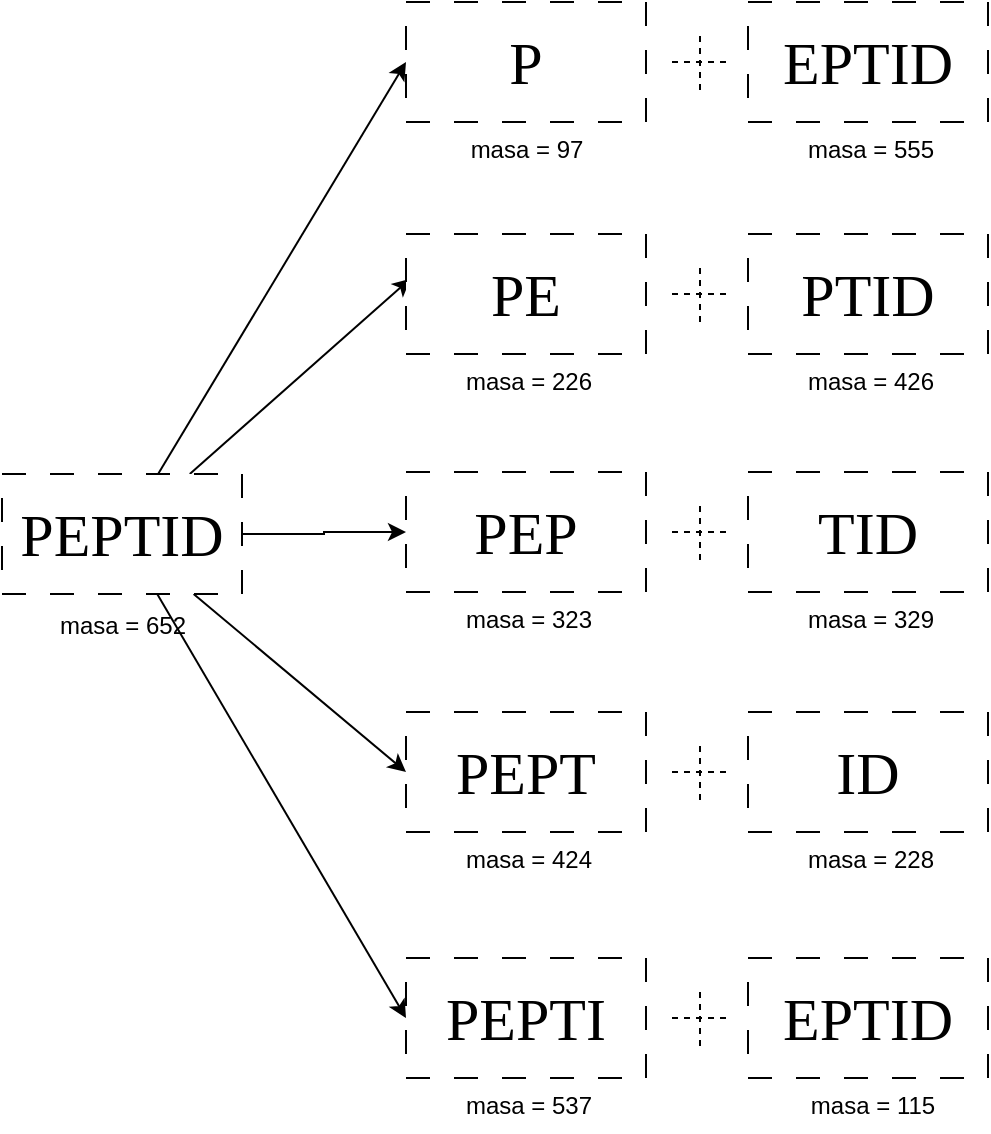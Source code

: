 <mxfile version="21.7.0" type="device" pages="8">
  <diagram name="Page-1" id="G6A4c3eiStbX_J6D-Xu-">
    <mxGraphModel dx="1195" dy="652" grid="1" gridSize="1" guides="1" tooltips="1" connect="1" arrows="1" fold="1" page="1" pageScale="1" pageWidth="850" pageHeight="1100" math="0" shadow="0">
      <root>
        <mxCell id="0" />
        <mxCell id="1" parent="0" />
        <mxCell id="18goHG0rw-F6i8BOi8Pv-13" style="rounded=0;orthogonalLoop=1;jettySize=auto;html=1;entryX=0;entryY=0.5;entryDx=0;entryDy=0;" edge="1" parent="1" source="18goHG0rw-F6i8BOi8Pv-1" target="18goHG0rw-F6i8BOi8Pv-3">
          <mxGeometry relative="1" as="geometry" />
        </mxCell>
        <mxCell id="18goHG0rw-F6i8BOi8Pv-14" style="rounded=0;orthogonalLoop=1;jettySize=auto;html=1;entryX=0.019;entryY=0.372;entryDx=0;entryDy=0;entryPerimeter=0;" edge="1" parent="1" source="18goHG0rw-F6i8BOi8Pv-1" target="18goHG0rw-F6i8BOi8Pv-33">
          <mxGeometry relative="1" as="geometry">
            <mxPoint x="225" y="226" as="targetPoint" />
          </mxGeometry>
        </mxCell>
        <mxCell id="18goHG0rw-F6i8BOi8Pv-15" style="edgeStyle=orthogonalEdgeStyle;rounded=0;orthogonalLoop=1;jettySize=auto;html=1;entryX=0;entryY=0.5;entryDx=0;entryDy=0;" edge="1" parent="1" source="18goHG0rw-F6i8BOi8Pv-1" target="18goHG0rw-F6i8BOi8Pv-39">
          <mxGeometry relative="1" as="geometry">
            <mxPoint x="223" y="351" as="targetPoint" />
          </mxGeometry>
        </mxCell>
        <mxCell id="18goHG0rw-F6i8BOi8Pv-16" style="rounded=0;orthogonalLoop=1;jettySize=auto;html=1;entryX=0;entryY=0.5;entryDx=0;entryDy=0;" edge="1" parent="1" source="18goHG0rw-F6i8BOi8Pv-1" target="18goHG0rw-F6i8BOi8Pv-51">
          <mxGeometry relative="1" as="geometry">
            <mxPoint x="216" y="591.98" as="targetPoint" />
          </mxGeometry>
        </mxCell>
        <mxCell id="18goHG0rw-F6i8BOi8Pv-17" style="rounded=0;orthogonalLoop=1;jettySize=auto;html=1;entryX=0;entryY=0.5;entryDx=0;entryDy=0;" edge="1" parent="1" source="18goHG0rw-F6i8BOi8Pv-1" target="18goHG0rw-F6i8BOi8Pv-45">
          <mxGeometry relative="1" as="geometry">
            <mxPoint x="225" y="471" as="targetPoint" />
          </mxGeometry>
        </mxCell>
        <mxCell id="18goHG0rw-F6i8BOi8Pv-1" value="PEPTID" style="rounded=0;whiteSpace=wrap;html=1;fontSize=30;fontFamily=Comic Sans MS;dashed=1;dashPattern=12 12;" vertex="1" parent="1">
          <mxGeometry x="24" y="321" width="120" height="60" as="geometry" />
        </mxCell>
        <mxCell id="18goHG0rw-F6i8BOi8Pv-3" value="P" style="rounded=0;whiteSpace=wrap;html=1;fontSize=30;fontFamily=Comic Sans MS;dashed=1;dashPattern=12 12;" vertex="1" parent="1">
          <mxGeometry x="226" y="85" width="120" height="60" as="geometry" />
        </mxCell>
        <mxCell id="18goHG0rw-F6i8BOi8Pv-4" value="EPTID" style="rounded=0;whiteSpace=wrap;html=1;fontSize=30;fontFamily=Comic Sans MS;dashed=1;dashPattern=12 12;" vertex="1" parent="1">
          <mxGeometry x="397" y="85" width="120" height="60" as="geometry" />
        </mxCell>
        <mxCell id="18goHG0rw-F6i8BOi8Pv-18" value="" style="endArrow=none;dashed=1;html=1;rounded=0;" edge="1" parent="1">
          <mxGeometry width="50" height="50" relative="1" as="geometry">
            <mxPoint x="373" y="129" as="sourcePoint" />
            <mxPoint x="373" y="99" as="targetPoint" />
          </mxGeometry>
        </mxCell>
        <mxCell id="18goHG0rw-F6i8BOi8Pv-19" value="" style="endArrow=none;dashed=1;html=1;rounded=0;arcSize=20;endSize=6;" edge="1" parent="1">
          <mxGeometry width="50" height="50" relative="1" as="geometry">
            <mxPoint x="359" y="115" as="sourcePoint" />
            <mxPoint x="389" y="115" as="targetPoint" />
          </mxGeometry>
        </mxCell>
        <mxCell id="18goHG0rw-F6i8BOi8Pv-30" value="masa = 97" style="text;html=1;align=center;verticalAlign=middle;resizable=0;points=[];autosize=1;strokeColor=none;fillColor=none;" vertex="1" parent="1">
          <mxGeometry x="247" y="145" width="78" height="27" as="geometry" />
        </mxCell>
        <mxCell id="18goHG0rw-F6i8BOi8Pv-32" value="masa = 555" style="text;html=1;align=center;verticalAlign=middle;resizable=0;points=[];autosize=1;strokeColor=none;fillColor=none;" vertex="1" parent="1">
          <mxGeometry x="415.5" y="145" width="85" height="27" as="geometry" />
        </mxCell>
        <mxCell id="18goHG0rw-F6i8BOi8Pv-33" value="PE" style="rounded=0;whiteSpace=wrap;html=1;fontSize=30;fontFamily=Comic Sans MS;dashed=1;dashPattern=12 12;" vertex="1" parent="1">
          <mxGeometry x="226" y="201" width="120" height="60" as="geometry" />
        </mxCell>
        <mxCell id="18goHG0rw-F6i8BOi8Pv-34" value="PTID" style="rounded=0;whiteSpace=wrap;html=1;fontSize=30;fontFamily=Comic Sans MS;dashed=1;dashPattern=12 12;" vertex="1" parent="1">
          <mxGeometry x="397" y="201" width="120" height="60" as="geometry" />
        </mxCell>
        <mxCell id="18goHG0rw-F6i8BOi8Pv-35" value="" style="endArrow=none;dashed=1;html=1;rounded=0;" edge="1" parent="1">
          <mxGeometry width="50" height="50" relative="1" as="geometry">
            <mxPoint x="373" y="245" as="sourcePoint" />
            <mxPoint x="373" y="215" as="targetPoint" />
          </mxGeometry>
        </mxCell>
        <mxCell id="18goHG0rw-F6i8BOi8Pv-36" value="" style="endArrow=none;dashed=1;html=1;rounded=0;arcSize=20;endSize=6;" edge="1" parent="1">
          <mxGeometry width="50" height="50" relative="1" as="geometry">
            <mxPoint x="359" y="231" as="sourcePoint" />
            <mxPoint x="389" y="231" as="targetPoint" />
          </mxGeometry>
        </mxCell>
        <mxCell id="18goHG0rw-F6i8BOi8Pv-37" value="masa = 226" style="text;html=1;align=center;verticalAlign=middle;resizable=0;points=[];autosize=1;strokeColor=none;fillColor=none;" vertex="1" parent="1">
          <mxGeometry x="244" y="261" width="85" height="27" as="geometry" />
        </mxCell>
        <mxCell id="18goHG0rw-F6i8BOi8Pv-38" value="masa = 426" style="text;html=1;align=center;verticalAlign=middle;resizable=0;points=[];autosize=1;strokeColor=none;fillColor=none;" vertex="1" parent="1">
          <mxGeometry x="415.5" y="261" width="85" height="27" as="geometry" />
        </mxCell>
        <mxCell id="18goHG0rw-F6i8BOi8Pv-39" value="PEP" style="rounded=0;whiteSpace=wrap;html=1;fontSize=30;fontFamily=Comic Sans MS;dashed=1;dashPattern=12 12;" vertex="1" parent="1">
          <mxGeometry x="226" y="320" width="120" height="60" as="geometry" />
        </mxCell>
        <mxCell id="18goHG0rw-F6i8BOi8Pv-40" value="TID" style="rounded=0;whiteSpace=wrap;html=1;fontSize=30;fontFamily=Comic Sans MS;dashed=1;dashPattern=12 12;" vertex="1" parent="1">
          <mxGeometry x="397" y="320" width="120" height="60" as="geometry" />
        </mxCell>
        <mxCell id="18goHG0rw-F6i8BOi8Pv-41" value="" style="endArrow=none;dashed=1;html=1;rounded=0;" edge="1" parent="1">
          <mxGeometry width="50" height="50" relative="1" as="geometry">
            <mxPoint x="373" y="364" as="sourcePoint" />
            <mxPoint x="373" y="334" as="targetPoint" />
          </mxGeometry>
        </mxCell>
        <mxCell id="18goHG0rw-F6i8BOi8Pv-42" value="" style="endArrow=none;dashed=1;html=1;rounded=0;arcSize=20;endSize=6;" edge="1" parent="1">
          <mxGeometry width="50" height="50" relative="1" as="geometry">
            <mxPoint x="359" y="350" as="sourcePoint" />
            <mxPoint x="389" y="350" as="targetPoint" />
          </mxGeometry>
        </mxCell>
        <mxCell id="18goHG0rw-F6i8BOi8Pv-43" value="masa = 323" style="text;html=1;align=center;verticalAlign=middle;resizable=0;points=[];autosize=1;strokeColor=none;fillColor=none;" vertex="1" parent="1">
          <mxGeometry x="244" y="380" width="85" height="27" as="geometry" />
        </mxCell>
        <mxCell id="18goHG0rw-F6i8BOi8Pv-44" value="masa = 329" style="text;html=1;align=center;verticalAlign=middle;resizable=0;points=[];autosize=1;strokeColor=none;fillColor=none;" vertex="1" parent="1">
          <mxGeometry x="415.5" y="380" width="85" height="27" as="geometry" />
        </mxCell>
        <mxCell id="18goHG0rw-F6i8BOi8Pv-45" value="PEPT" style="rounded=0;whiteSpace=wrap;html=1;fontSize=30;fontFamily=Comic Sans MS;dashed=1;dashPattern=12 12;" vertex="1" parent="1">
          <mxGeometry x="226" y="440" width="120" height="60" as="geometry" />
        </mxCell>
        <mxCell id="18goHG0rw-F6i8BOi8Pv-46" value="ID" style="rounded=0;whiteSpace=wrap;html=1;fontSize=30;fontFamily=Comic Sans MS;dashed=1;dashPattern=12 12;" vertex="1" parent="1">
          <mxGeometry x="397" y="440" width="120" height="60" as="geometry" />
        </mxCell>
        <mxCell id="18goHG0rw-F6i8BOi8Pv-47" value="" style="endArrow=none;dashed=1;html=1;rounded=0;" edge="1" parent="1">
          <mxGeometry width="50" height="50" relative="1" as="geometry">
            <mxPoint x="373" y="484" as="sourcePoint" />
            <mxPoint x="373" y="454" as="targetPoint" />
          </mxGeometry>
        </mxCell>
        <mxCell id="18goHG0rw-F6i8BOi8Pv-48" value="" style="endArrow=none;dashed=1;html=1;rounded=0;arcSize=20;endSize=6;" edge="1" parent="1">
          <mxGeometry width="50" height="50" relative="1" as="geometry">
            <mxPoint x="359" y="470" as="sourcePoint" />
            <mxPoint x="389" y="470" as="targetPoint" />
          </mxGeometry>
        </mxCell>
        <mxCell id="18goHG0rw-F6i8BOi8Pv-49" value="masa = 424" style="text;html=1;align=center;verticalAlign=middle;resizable=0;points=[];autosize=1;strokeColor=none;fillColor=none;" vertex="1" parent="1">
          <mxGeometry x="244" y="500" width="85" height="27" as="geometry" />
        </mxCell>
        <mxCell id="18goHG0rw-F6i8BOi8Pv-50" value="masa = 228" style="text;html=1;align=center;verticalAlign=middle;resizable=0;points=[];autosize=1;strokeColor=none;fillColor=none;" vertex="1" parent="1">
          <mxGeometry x="415.5" y="500" width="85" height="27" as="geometry" />
        </mxCell>
        <mxCell id="18goHG0rw-F6i8BOi8Pv-51" value="PEPTI" style="rounded=0;whiteSpace=wrap;html=1;fontSize=30;fontFamily=Comic Sans MS;dashed=1;dashPattern=12 12;" vertex="1" parent="1">
          <mxGeometry x="226" y="563" width="120" height="60" as="geometry" />
        </mxCell>
        <mxCell id="18goHG0rw-F6i8BOi8Pv-52" value="EPTID" style="rounded=0;whiteSpace=wrap;html=1;fontSize=30;fontFamily=Comic Sans MS;dashed=1;dashPattern=12 12;" vertex="1" parent="1">
          <mxGeometry x="397" y="563" width="120" height="60" as="geometry" />
        </mxCell>
        <mxCell id="18goHG0rw-F6i8BOi8Pv-53" value="" style="endArrow=none;dashed=1;html=1;rounded=0;" edge="1" parent="1">
          <mxGeometry width="50" height="50" relative="1" as="geometry">
            <mxPoint x="373" y="607" as="sourcePoint" />
            <mxPoint x="373" y="577" as="targetPoint" />
          </mxGeometry>
        </mxCell>
        <mxCell id="18goHG0rw-F6i8BOi8Pv-54" value="" style="endArrow=none;dashed=1;html=1;rounded=0;arcSize=20;endSize=6;" edge="1" parent="1">
          <mxGeometry width="50" height="50" relative="1" as="geometry">
            <mxPoint x="359" y="593" as="sourcePoint" />
            <mxPoint x="389" y="593" as="targetPoint" />
          </mxGeometry>
        </mxCell>
        <mxCell id="18goHG0rw-F6i8BOi8Pv-55" value="masa = 537" style="text;html=1;align=center;verticalAlign=middle;resizable=0;points=[];autosize=1;strokeColor=none;fillColor=none;" vertex="1" parent="1">
          <mxGeometry x="244" y="623" width="85" height="27" as="geometry" />
        </mxCell>
        <mxCell id="18goHG0rw-F6i8BOi8Pv-56" value="masa = 115" style="text;html=1;align=center;verticalAlign=middle;resizable=0;points=[];autosize=1;strokeColor=none;fillColor=none;" vertex="1" parent="1">
          <mxGeometry x="416.5" y="623" width="84" height="27" as="geometry" />
        </mxCell>
        <mxCell id="18goHG0rw-F6i8BOi8Pv-57" value="masa = 652 " style="text;html=1;align=center;verticalAlign=middle;resizable=0;points=[];autosize=1;strokeColor=none;fillColor=none;" vertex="1" parent="1">
          <mxGeometry x="41.5" y="383" width="85" height="27" as="geometry" />
        </mxCell>
      </root>
    </mxGraphModel>
  </diagram>
  <diagram id="ZQsaIi96kKvitwKwkDDz" name="prefiksi-i-sufiksi">
    <mxGraphModel dx="2899" dy="1117" grid="1" gridSize="1" guides="1" tooltips="1" connect="1" arrows="1" fold="1" page="1" pageScale="1" pageWidth="850" pageHeight="1100" math="0" shadow="0">
      <root>
        <mxCell id="0" />
        <mxCell id="1" parent="0" />
        <mxCell id="5qSf40Fitx63eAAZj9V1-7" value="razlika = 458" style="edgeStyle=orthogonalEdgeStyle;rounded=0;orthogonalLoop=1;jettySize=auto;html=1;" edge="1" parent="1" source="z0R6SkVavVHH3ScTf6lh-45" target="z0R6SkVavVHH3ScTf6lh-46">
          <mxGeometry relative="1" as="geometry" />
        </mxCell>
        <mxCell id="5qSf40Fitx63eAAZj9V1-8" value="razlika = 329" style="rounded=0;orthogonalLoop=1;jettySize=auto;html=1;" edge="1" parent="1" source="z0R6SkVavVHH3ScTf6lh-45" target="z0R6SkVavVHH3ScTf6lh-52">
          <mxGeometry relative="1" as="geometry" />
        </mxCell>
        <mxCell id="5qSf40Fitx63eAAZj9V1-9" value="razlika = 232" style="rounded=0;orthogonalLoop=1;jettySize=auto;html=1;" edge="1" parent="1" source="z0R6SkVavVHH3ScTf6lh-45" target="z0R6SkVavVHH3ScTf6lh-58">
          <mxGeometry x="-0.003" y="-1" relative="1" as="geometry">
            <mxPoint as="offset" />
          </mxGeometry>
        </mxCell>
        <mxCell id="5qSf40Fitx63eAAZj9V1-10" value="razlika = 131" style="rounded=0;orthogonalLoop=1;jettySize=auto;html=1;" edge="1" parent="1" source="z0R6SkVavVHH3ScTf6lh-45" target="z0R6SkVavVHH3ScTf6lh-64">
          <mxGeometry relative="1" as="geometry" />
        </mxCell>
        <mxCell id="5qSf40Fitx63eAAZj9V1-11" value="razlika = 18" style="rounded=0;orthogonalLoop=1;jettySize=auto;html=1;" edge="1" parent="1" source="z0R6SkVavVHH3ScTf6lh-45" target="z0R6SkVavVHH3ScTf6lh-70">
          <mxGeometry relative="1" as="geometry" />
        </mxCell>
        <mxCell id="z0R6SkVavVHH3ScTf6lh-45" value="P" style="rounded=0;whiteSpace=wrap;html=1;fontSize=30;fontFamily=Comic Sans MS;dashed=1;dashPattern=12 12;" vertex="1" parent="1">
          <mxGeometry x="227" y="86" width="120" height="60" as="geometry" />
        </mxCell>
        <mxCell id="z0R6SkVavVHH3ScTf6lh-46" value="EPTID" style="rounded=0;whiteSpace=wrap;html=1;fontSize=30;fontFamily=Comic Sans MS;dashed=1;dashPattern=12 12;" vertex="1" parent="1">
          <mxGeometry x="591" y="84" width="120" height="60" as="geometry" />
        </mxCell>
        <mxCell id="QCloL679eFPd1rLI7uaP-1" style="edgeStyle=orthogonalEdgeStyle;rounded=0;orthogonalLoop=1;jettySize=auto;html=1;" edge="1" parent="1" source="z0R6SkVavVHH3ScTf6lh-49" target="z0R6SkVavVHH3ScTf6lh-51">
          <mxGeometry relative="1" as="geometry" />
        </mxCell>
        <mxCell id="z0R6SkVavVHH3ScTf6lh-49" value="masa = 97" style="text;html=1;align=center;verticalAlign=middle;resizable=0;points=[];autosize=1;strokeColor=none;fillColor=none;" vertex="1" parent="1">
          <mxGeometry x="248" y="146" width="78" height="27" as="geometry" />
        </mxCell>
        <mxCell id="z0R6SkVavVHH3ScTf6lh-50" value="masa = 555" style="text;html=1;align=center;verticalAlign=middle;resizable=0;points=[];autosize=1;strokeColor=none;fillColor=none;" vertex="1" parent="1">
          <mxGeometry x="609.5" y="144" width="85" height="27" as="geometry" />
        </mxCell>
        <mxCell id="z0R6SkVavVHH3ScTf6lh-51" value="PE" style="rounded=0;whiteSpace=wrap;html=1;fontSize=30;fontFamily=Comic Sans MS;dashed=1;dashPattern=12 12;" vertex="1" parent="1">
          <mxGeometry x="227" y="202" width="120" height="60" as="geometry" />
        </mxCell>
        <mxCell id="QCloL679eFPd1rLI7uaP-10" style="edgeStyle=orthogonalEdgeStyle;rounded=0;orthogonalLoop=1;jettySize=auto;html=1;" edge="1" parent="1" source="z0R6SkVavVHH3ScTf6lh-52" target="z0R6SkVavVHH3ScTf6lh-50">
          <mxGeometry relative="1" as="geometry" />
        </mxCell>
        <mxCell id="z0R6SkVavVHH3ScTf6lh-52" value="PTID" style="rounded=0;whiteSpace=wrap;html=1;fontSize=30;fontFamily=Comic Sans MS;dashed=1;dashPattern=12 12;" vertex="1" parent="1">
          <mxGeometry x="592" y="200" width="120" height="60" as="geometry" />
        </mxCell>
        <mxCell id="QCloL679eFPd1rLI7uaP-2" style="edgeStyle=orthogonalEdgeStyle;rounded=0;orthogonalLoop=1;jettySize=auto;html=1;" edge="1" parent="1" source="z0R6SkVavVHH3ScTf6lh-55" target="z0R6SkVavVHH3ScTf6lh-57">
          <mxGeometry relative="1" as="geometry" />
        </mxCell>
        <mxCell id="z0R6SkVavVHH3ScTf6lh-55" value="masa = 226" style="text;html=1;align=center;verticalAlign=middle;resizable=0;points=[];autosize=1;strokeColor=none;fillColor=none;" vertex="1" parent="1">
          <mxGeometry x="245" y="262" width="85" height="27" as="geometry" />
        </mxCell>
        <mxCell id="z0R6SkVavVHH3ScTf6lh-56" value="masa = 426" style="text;html=1;align=center;verticalAlign=middle;resizable=0;points=[];autosize=1;strokeColor=none;fillColor=none;" vertex="1" parent="1">
          <mxGeometry x="609.5" y="260" width="85" height="27" as="geometry" />
        </mxCell>
        <mxCell id="z0R6SkVavVHH3ScTf6lh-57" value="PEP" style="rounded=0;whiteSpace=wrap;html=1;fontSize=30;fontFamily=Comic Sans MS;dashed=1;dashPattern=12 12;" vertex="1" parent="1">
          <mxGeometry x="227" y="321" width="120" height="60" as="geometry" />
        </mxCell>
        <mxCell id="QCloL679eFPd1rLI7uaP-12" style="edgeStyle=orthogonalEdgeStyle;rounded=0;orthogonalLoop=1;jettySize=auto;html=1;entryX=0.524;entryY=1.037;entryDx=0;entryDy=0;entryPerimeter=0;" edge="1" parent="1" source="z0R6SkVavVHH3ScTf6lh-58" target="z0R6SkVavVHH3ScTf6lh-56">
          <mxGeometry relative="1" as="geometry" />
        </mxCell>
        <mxCell id="z0R6SkVavVHH3ScTf6lh-58" value="TID" style="rounded=0;whiteSpace=wrap;html=1;fontSize=30;fontFamily=Comic Sans MS;dashed=1;dashPattern=12 12;" vertex="1" parent="1">
          <mxGeometry x="594" y="319" width="120" height="60" as="geometry" />
        </mxCell>
        <mxCell id="QCloL679eFPd1rLI7uaP-3" style="edgeStyle=orthogonalEdgeStyle;rounded=0;orthogonalLoop=1;jettySize=auto;html=1;" edge="1" parent="1" source="z0R6SkVavVHH3ScTf6lh-61" target="z0R6SkVavVHH3ScTf6lh-63">
          <mxGeometry relative="1" as="geometry" />
        </mxCell>
        <mxCell id="z0R6SkVavVHH3ScTf6lh-61" value="masa = 323" style="text;html=1;align=center;verticalAlign=middle;resizable=0;points=[];autosize=1;strokeColor=none;fillColor=none;" vertex="1" parent="1">
          <mxGeometry x="245" y="381" width="85" height="27" as="geometry" />
        </mxCell>
        <mxCell id="z0R6SkVavVHH3ScTf6lh-62" value="masa = 329" style="text;html=1;align=center;verticalAlign=middle;resizable=0;points=[];autosize=1;strokeColor=none;fillColor=none;" vertex="1" parent="1">
          <mxGeometry x="609.5" y="379" width="85" height="27" as="geometry" />
        </mxCell>
        <mxCell id="z0R6SkVavVHH3ScTf6lh-63" value="PEPT" style="rounded=0;whiteSpace=wrap;html=1;fontSize=30;fontFamily=Comic Sans MS;dashed=1;dashPattern=12 12;" vertex="1" parent="1">
          <mxGeometry x="227" y="441" width="120" height="60" as="geometry" />
        </mxCell>
        <mxCell id="QCloL679eFPd1rLI7uaP-7" style="edgeStyle=orthogonalEdgeStyle;rounded=0;orthogonalLoop=1;jettySize=auto;html=1;" edge="1" parent="1" source="z0R6SkVavVHH3ScTf6lh-64" target="z0R6SkVavVHH3ScTf6lh-62">
          <mxGeometry relative="1" as="geometry" />
        </mxCell>
        <mxCell id="z0R6SkVavVHH3ScTf6lh-64" value="ID" style="rounded=0;whiteSpace=wrap;html=1;fontSize=30;fontFamily=Comic Sans MS;dashed=1;dashPattern=12 12;" vertex="1" parent="1">
          <mxGeometry x="592" y="439" width="120" height="60" as="geometry" />
        </mxCell>
        <mxCell id="QCloL679eFPd1rLI7uaP-4" style="edgeStyle=orthogonalEdgeStyle;rounded=0;orthogonalLoop=1;jettySize=auto;html=1;" edge="1" parent="1" source="z0R6SkVavVHH3ScTf6lh-67" target="z0R6SkVavVHH3ScTf6lh-69">
          <mxGeometry relative="1" as="geometry" />
        </mxCell>
        <mxCell id="z0R6SkVavVHH3ScTf6lh-67" value="masa = 424" style="text;html=1;align=center;verticalAlign=middle;resizable=0;points=[];autosize=1;strokeColor=none;fillColor=none;" vertex="1" parent="1">
          <mxGeometry x="245" y="501" width="85" height="27" as="geometry" />
        </mxCell>
        <mxCell id="z0R6SkVavVHH3ScTf6lh-68" value="masa = 228" style="text;html=1;align=center;verticalAlign=middle;resizable=0;points=[];autosize=1;strokeColor=none;fillColor=none;" vertex="1" parent="1">
          <mxGeometry x="609.5" y="499" width="85" height="27" as="geometry" />
        </mxCell>
        <mxCell id="z0R6SkVavVHH3ScTf6lh-69" value="PEPTI" style="rounded=0;whiteSpace=wrap;html=1;fontSize=30;fontFamily=Comic Sans MS;dashed=1;dashPattern=12 12;" vertex="1" parent="1">
          <mxGeometry x="227" y="564" width="120" height="60" as="geometry" />
        </mxCell>
        <mxCell id="QCloL679eFPd1rLI7uaP-6" style="edgeStyle=orthogonalEdgeStyle;rounded=0;orthogonalLoop=1;jettySize=auto;html=1;" edge="1" parent="1" source="z0R6SkVavVHH3ScTf6lh-70" target="z0R6SkVavVHH3ScTf6lh-68">
          <mxGeometry relative="1" as="geometry" />
        </mxCell>
        <mxCell id="z0R6SkVavVHH3ScTf6lh-70" value="EPTID" style="rounded=0;whiteSpace=wrap;html=1;fontSize=30;fontFamily=Comic Sans MS;dashed=1;dashPattern=12 12;" vertex="1" parent="1">
          <mxGeometry x="592" y="562" width="120" height="60" as="geometry" />
        </mxCell>
        <mxCell id="z0R6SkVavVHH3ScTf6lh-73" value="masa = 537" style="text;html=1;align=center;verticalAlign=middle;resizable=0;points=[];autosize=1;strokeColor=none;fillColor=none;" vertex="1" parent="1">
          <mxGeometry x="245" y="624" width="85" height="27" as="geometry" />
        </mxCell>
        <mxCell id="z0R6SkVavVHH3ScTf6lh-74" value="masa = 115" style="text;html=1;align=center;verticalAlign=middle;resizable=0;points=[];autosize=1;strokeColor=none;fillColor=none;" vertex="1" parent="1">
          <mxGeometry x="610.5" y="622" width="84" height="27" as="geometry" />
        </mxCell>
        <mxCell id="22heL_L7izd0E1rwK2-j-1" style="edgeStyle=orthogonalEdgeStyle;rounded=0;orthogonalLoop=1;jettySize=auto;html=1;" edge="1" parent="1" source="22heL_L7izd0E1rwK2-j-2" target="22heL_L7izd0E1rwK2-j-13">
          <mxGeometry relative="1" as="geometry" />
        </mxCell>
        <mxCell id="22heL_L7izd0E1rwK2-j-2" value="P" style="rounded=0;whiteSpace=wrap;html=1;fontSize=30;fontFamily=Comic Sans MS;dashed=1;dashPattern=12 12;flipV=1;flipH=1;direction=west;" vertex="1" parent="1">
          <mxGeometry x="77" y="820" width="120" height="60" as="geometry" />
        </mxCell>
        <mxCell id="22heL_L7izd0E1rwK2-j-3" value="masa = 97" style="text;html=1;align=center;verticalAlign=middle;resizable=0;points=[];autosize=1;strokeColor=none;fillColor=none;flipV=0;flipH=0;" vertex="1" parent="1">
          <mxGeometry x="93" y="882" width="78" height="27" as="geometry" />
        </mxCell>
        <mxCell id="22heL_L7izd0E1rwK2-j-4" style="edgeStyle=orthogonalEdgeStyle;rounded=0;orthogonalLoop=1;jettySize=auto;html=1;" edge="1" parent="1" source="22heL_L7izd0E1rwK2-j-5" target="22heL_L7izd0E1rwK2-j-8">
          <mxGeometry relative="1" as="geometry" />
        </mxCell>
        <mxCell id="22heL_L7izd0E1rwK2-j-5" value="PEP" style="rounded=0;whiteSpace=wrap;html=1;fontSize=30;fontFamily=Comic Sans MS;dashed=1;dashPattern=12 12;flipV=1;flipH=1;direction=west;fillColor=#d5e8d4;strokeColor=#82b366;" vertex="1" parent="1">
          <mxGeometry x="590" y="820" width="120" height="60" as="geometry" />
        </mxCell>
        <mxCell id="1rETKXUh7FM6z5j8L6JE-31" value="razlika = 329" style="rounded=0;orthogonalLoop=1;jettySize=auto;html=1;entryX=0.5;entryY=1;entryDx=0;entryDy=0;" edge="1" parent="1" source="22heL_L7izd0E1rwK2-j-6" target="1rETKXUh7FM6z5j8L6JE-20">
          <mxGeometry relative="1" as="geometry" />
        </mxCell>
        <mxCell id="1rETKXUh7FM6z5j8L6JE-32" value="razlika = 232" style="rounded=0;orthogonalLoop=1;jettySize=auto;html=1;entryX=0.5;entryY=1;entryDx=0;entryDy=0;" edge="1" parent="1" source="22heL_L7izd0E1rwK2-j-6" target="1rETKXUh7FM6z5j8L6JE-2">
          <mxGeometry relative="1" as="geometry" />
        </mxCell>
        <mxCell id="1rETKXUh7FM6z5j8L6JE-33" value="razlika = 103" style="rounded=0;orthogonalLoop=1;jettySize=auto;html=1;entryX=0.5;entryY=1;entryDx=0;entryDy=0;" edge="1" parent="1" source="22heL_L7izd0E1rwK2-j-6" target="1rETKXUh7FM6z5j8L6JE-13">
          <mxGeometry relative="1" as="geometry" />
        </mxCell>
        <mxCell id="1rETKXUh7FM6z5j8L6JE-34" value="razlika = 6" style="edgeStyle=orthogonalEdgeStyle;rounded=0;orthogonalLoop=1;jettySize=auto;html=1;entryX=0.5;entryY=1;entryDx=0;entryDy=0;" edge="1" parent="1" source="22heL_L7izd0E1rwK2-j-6" target="1rETKXUh7FM6z5j8L6JE-5">
          <mxGeometry relative="1" as="geometry" />
        </mxCell>
        <mxCell id="1rETKXUh7FM6z5j8L6JE-35" value="razlika = 95" style="rounded=0;orthogonalLoop=1;jettySize=auto;html=1;entryX=0.5;entryY=1;entryDx=0;entryDy=0;" edge="1" parent="1" source="22heL_L7izd0E1rwK2-j-6" target="1rETKXUh7FM6z5j8L6JE-8">
          <mxGeometry relative="1" as="geometry" />
        </mxCell>
        <mxCell id="1rETKXUh7FM6z5j8L6JE-36" value="razlika = 208" style="rounded=0;orthogonalLoop=1;jettySize=auto;html=1;entryX=0.5;entryY=1;entryDx=0;entryDy=0;" edge="1" parent="1" source="22heL_L7izd0E1rwK2-j-6" target="1rETKXUh7FM6z5j8L6JE-10">
          <mxGeometry relative="1" as="geometry" />
        </mxCell>
        <mxCell id="1rETKXUh7FM6z5j8L6JE-37" value="razlika = 323" style="rounded=0;orthogonalLoop=1;jettySize=auto;html=1;entryX=0.5;entryY=1;entryDx=0;entryDy=0;" edge="1" parent="1" source="22heL_L7izd0E1rwK2-j-6" target="1rETKXUh7FM6z5j8L6JE-24">
          <mxGeometry relative="1" as="geometry" />
        </mxCell>
        <mxCell id="22heL_L7izd0E1rwK2-j-6" value="masa = 323" style="text;html=1;align=center;verticalAlign=middle;resizable=0;points=[];autosize=1;strokeColor=none;fillColor=none;flipV=0;flipH=0;" vertex="1" parent="1">
          <mxGeometry x="604" y="880" width="85" height="27" as="geometry" />
        </mxCell>
        <mxCell id="22heL_L7izd0E1rwK2-j-7" style="edgeStyle=orthogonalEdgeStyle;rounded=0;orthogonalLoop=1;jettySize=auto;html=1;" edge="1" parent="1" source="22heL_L7izd0E1rwK2-j-8" target="22heL_L7izd0E1rwK2-j-10">
          <mxGeometry relative="1" as="geometry" />
        </mxCell>
        <mxCell id="22heL_L7izd0E1rwK2-j-8" value="PEPT" style="rounded=0;whiteSpace=wrap;html=1;fontSize=30;fontFamily=Comic Sans MS;dashed=1;dashPattern=12 12;flipV=1;flipH=1;direction=west;" vertex="1" parent="1">
          <mxGeometry x="846" y="820" width="120" height="60" as="geometry" />
        </mxCell>
        <mxCell id="22heL_L7izd0E1rwK2-j-9" value="masa = 424" style="text;html=1;align=center;verticalAlign=middle;resizable=0;points=[];autosize=1;strokeColor=none;fillColor=none;flipV=0;flipH=0;" vertex="1" parent="1">
          <mxGeometry x="860" y="883" width="85" height="27" as="geometry" />
        </mxCell>
        <mxCell id="22heL_L7izd0E1rwK2-j-10" value="PEPTI" style="rounded=0;whiteSpace=wrap;html=1;fontSize=30;fontFamily=Comic Sans MS;dashed=1;dashPattern=12 12;flipV=1;flipH=1;direction=west;" vertex="1" parent="1">
          <mxGeometry x="1102" y="820" width="120" height="60" as="geometry" />
        </mxCell>
        <mxCell id="22heL_L7izd0E1rwK2-j-11" value="masa = 537" style="text;html=1;align=center;verticalAlign=middle;resizable=0;points=[];autosize=1;strokeColor=none;fillColor=none;flipV=0;flipH=0;" vertex="1" parent="1">
          <mxGeometry x="1117" y="881" width="85" height="27" as="geometry" />
        </mxCell>
        <mxCell id="22heL_L7izd0E1rwK2-j-12" style="edgeStyle=orthogonalEdgeStyle;rounded=0;orthogonalLoop=1;jettySize=auto;html=1;" edge="1" parent="1" source="22heL_L7izd0E1rwK2-j-13" target="22heL_L7izd0E1rwK2-j-5">
          <mxGeometry relative="1" as="geometry" />
        </mxCell>
        <mxCell id="22heL_L7izd0E1rwK2-j-13" value="PE" style="rounded=0;whiteSpace=wrap;html=1;fontSize=30;fontFamily=Comic Sans MS;dashed=1;dashPattern=12 12;flipV=1;flipH=1;direction=west;" vertex="1" parent="1">
          <mxGeometry x="333" y="820" width="120" height="60" as="geometry" />
        </mxCell>
        <mxCell id="22heL_L7izd0E1rwK2-j-14" value="masa = 226" style="text;html=1;align=center;verticalAlign=middle;resizable=0;points=[];autosize=1;strokeColor=none;fillColor=none;flipV=0;flipH=0;" vertex="1" parent="1">
          <mxGeometry x="347" y="881" width="85" height="27" as="geometry" />
        </mxCell>
        <mxCell id="22heL_L7izd0E1rwK2-j-15" value="&lt;div&gt;razlika = 129&lt;/div&gt;" style="text;html=1;align=center;verticalAlign=middle;resizable=0;points=[];autosize=1;strokeColor=none;fillColor=none;flipV=0;flipH=0;" vertex="1" parent="1">
          <mxGeometry x="221" y="820" width="88" height="27" as="geometry" />
        </mxCell>
        <mxCell id="22heL_L7izd0E1rwK2-j-16" value="&lt;div&gt;razlika = 97&lt;/div&gt;" style="text;html=1;align=center;verticalAlign=middle;resizable=0;points=[];autosize=1;strokeColor=none;fillColor=none;flipV=0;flipH=0;" vertex="1" parent="1">
          <mxGeometry x="481" y="822" width="81" height="27" as="geometry" />
        </mxCell>
        <mxCell id="22heL_L7izd0E1rwK2-j-17" value="&lt;div&gt;razlika = 101&lt;/div&gt;" style="text;html=1;align=center;verticalAlign=middle;resizable=0;points=[];autosize=1;strokeColor=none;fillColor=none;flipV=0;flipH=0;" vertex="1" parent="1">
          <mxGeometry x="734" y="821" width="88" height="27" as="geometry" />
        </mxCell>
        <mxCell id="22heL_L7izd0E1rwK2-j-18" value="&lt;div&gt;razlika = 113&lt;/div&gt;" style="text;html=1;align=center;verticalAlign=middle;resizable=0;points=[];autosize=1;strokeColor=none;fillColor=none;flipV=0;flipH=0;" vertex="1" parent="1">
          <mxGeometry x="991" y="819" width="87" height="27" as="geometry" />
        </mxCell>
        <mxCell id="22heL_L7izd0E1rwK2-j-19" style="edgeStyle=orthogonalEdgeStyle;rounded=0;orthogonalLoop=1;jettySize=auto;html=1;entryX=1;entryY=0.5;entryDx=0;entryDy=0;" edge="1" parent="1" source="22heL_L7izd0E1rwK2-j-20" target="22heL_L7izd0E1rwK2-j-2">
          <mxGeometry relative="1" as="geometry">
            <mxPoint x="71" y="851" as="targetPoint" />
          </mxGeometry>
        </mxCell>
        <mxCell id="22heL_L7izd0E1rwK2-j-20" value="" style="rounded=0;whiteSpace=wrap;html=1;fontSize=30;fontFamily=Comic Sans MS;dashed=1;dashPattern=12 12;flipV=1;flipH=1;direction=west;" vertex="1" parent="1">
          <mxGeometry x="-179" y="820" width="120" height="60" as="geometry" />
        </mxCell>
        <mxCell id="22heL_L7izd0E1rwK2-j-21" value="masa = 0" style="text;html=1;align=center;verticalAlign=middle;resizable=0;points=[];autosize=1;strokeColor=none;fillColor=none;flipV=0;flipH=0;" vertex="1" parent="1">
          <mxGeometry x="-160" y="883" width="71" height="27" as="geometry" />
        </mxCell>
        <mxCell id="22heL_L7izd0E1rwK2-j-22" value="&lt;div&gt;razlika = 97&lt;/div&gt;" style="text;html=1;align=center;verticalAlign=middle;resizable=0;points=[];autosize=1;strokeColor=none;fillColor=none;flipV=0;flipH=0;" vertex="1" parent="1">
          <mxGeometry x="-32" y="820" width="81" height="27" as="geometry" />
        </mxCell>
        <mxCell id="22heL_L7izd0E1rwK2-j-23" style="edgeStyle=orthogonalEdgeStyle;rounded=0;orthogonalLoop=1;jettySize=auto;html=1;exitX=0;exitY=0.5;exitDx=0;exitDy=0;" edge="1" parent="1" source="22heL_L7izd0E1rwK2-j-10" target="22heL_L7izd0E1rwK2-j-24">
          <mxGeometry relative="1" as="geometry">
            <mxPoint x="1248" y="853" as="sourcePoint" />
          </mxGeometry>
        </mxCell>
        <mxCell id="22heL_L7izd0E1rwK2-j-24" value="PEPTID" style="rounded=0;whiteSpace=wrap;html=1;fontSize=30;fontFamily=Comic Sans MS;dashed=1;dashPattern=12 12;flipV=1;flipH=1;direction=west;" vertex="1" parent="1">
          <mxGeometry x="1358" y="820" width="120" height="60" as="geometry" />
        </mxCell>
        <mxCell id="22heL_L7izd0E1rwK2-j-25" value="masa = 652" style="text;html=1;align=center;verticalAlign=middle;resizable=0;points=[];autosize=1;strokeColor=none;fillColor=none;flipV=0;flipH=0;" vertex="1" parent="1">
          <mxGeometry x="1374" y="882" width="85" height="27" as="geometry" />
        </mxCell>
        <mxCell id="22heL_L7izd0E1rwK2-j-26" value="&lt;div&gt;razlika = 115&lt;/div&gt;" style="text;html=1;align=center;verticalAlign=middle;resizable=0;points=[];autosize=1;strokeColor=none;fillColor=none;flipV=0;flipH=0;" vertex="1" parent="1">
          <mxGeometry x="1248" y="818" width="87" height="27" as="geometry" />
        </mxCell>
        <mxCell id="1rETKXUh7FM6z5j8L6JE-2" value="EPTID" style="rounded=0;whiteSpace=wrap;html=1;fontSize=30;fontFamily=Comic Sans MS;dashed=1;dashPattern=12 12;flipV=1;flipH=0;direction=west;" vertex="1" parent="1">
          <mxGeometry x="264" y="986" width="120" height="60" as="geometry" />
        </mxCell>
        <mxCell id="1rETKXUh7FM6z5j8L6JE-3" value="masa = 555" style="text;html=1;align=center;verticalAlign=middle;resizable=0;points=[];autosize=1;strokeColor=none;fillColor=none;flipV=0;flipH=0;" vertex="1" parent="1">
          <mxGeometry x="283" y="1050" width="85" height="27" as="geometry" />
        </mxCell>
        <mxCell id="1rETKXUh7FM6z5j8L6JE-5" value="TID" style="rounded=0;whiteSpace=wrap;html=1;fontSize=30;fontFamily=Comic Sans MS;dashed=1;dashPattern=12 12;flipV=1;flipH=0;direction=west;" vertex="1" parent="1">
          <mxGeometry x="586" y="986" width="120" height="60" as="geometry" />
        </mxCell>
        <mxCell id="1rETKXUh7FM6z5j8L6JE-6" value="masa = 329" style="text;html=1;align=center;verticalAlign=middle;resizable=0;points=[];autosize=1;strokeColor=none;fillColor=none;flipV=0;flipH=0;" vertex="1" parent="1">
          <mxGeometry x="605" y="1048" width="85" height="27" as="geometry" />
        </mxCell>
        <mxCell id="1rETKXUh7FM6z5j8L6JE-8" value="ID" style="rounded=0;whiteSpace=wrap;html=1;fontSize=30;fontFamily=Comic Sans MS;dashed=1;dashPattern=12 12;flipV=1;flipH=0;direction=west;" vertex="1" parent="1">
          <mxGeometry x="748" y="982" width="120" height="60" as="geometry" />
        </mxCell>
        <mxCell id="1rETKXUh7FM6z5j8L6JE-9" value="&lt;div&gt;masa = 228&lt;/div&gt;" style="text;html=1;align=center;verticalAlign=middle;resizable=0;points=[];autosize=1;strokeColor=none;fillColor=none;flipV=0;flipH=0;" vertex="1" parent="1">
          <mxGeometry x="766" y="1047" width="85" height="27" as="geometry" />
        </mxCell>
        <mxCell id="1rETKXUh7FM6z5j8L6JE-10" value="D" style="rounded=0;whiteSpace=wrap;html=1;fontSize=30;fontFamily=Comic Sans MS;dashed=1;dashPattern=12 12;flipV=1;flipH=0;direction=west;" vertex="1" parent="1">
          <mxGeometry x="909" y="979" width="120" height="60" as="geometry" />
        </mxCell>
        <mxCell id="1rETKXUh7FM6z5j8L6JE-11" value="masa = 115" style="text;html=1;align=center;verticalAlign=middle;resizable=0;points=[];autosize=1;strokeColor=none;fillColor=none;flipV=0;flipH=0;" vertex="1" parent="1">
          <mxGeometry x="928" y="1042" width="84" height="27" as="geometry" />
        </mxCell>
        <mxCell id="1rETKXUh7FM6z5j8L6JE-13" value="PTID" style="rounded=0;whiteSpace=wrap;html=1;fontSize=30;fontFamily=Comic Sans MS;dashed=1;dashPattern=12 12;flipV=1;flipH=0;direction=west;" vertex="1" parent="1">
          <mxGeometry x="425" y="987" width="120" height="60" as="geometry" />
        </mxCell>
        <mxCell id="1rETKXUh7FM6z5j8L6JE-14" value="masa = 426" style="text;html=1;align=center;verticalAlign=middle;resizable=0;points=[];autosize=1;strokeColor=none;fillColor=none;flipV=0;flipH=0;" vertex="1" parent="1">
          <mxGeometry x="444" y="1050" width="85" height="27" as="geometry" />
        </mxCell>
        <mxCell id="1rETKXUh7FM6z5j8L6JE-20" value="PEPTID" style="rounded=0;whiteSpace=wrap;html=1;fontSize=30;fontFamily=Comic Sans MS;dashed=1;dashPattern=12 12;flipV=1;flipH=0;direction=west;" vertex="1" parent="1">
          <mxGeometry x="108" y="986" width="120" height="60" as="geometry" />
        </mxCell>
        <mxCell id="1rETKXUh7FM6z5j8L6JE-21" value="masa = 652" style="text;html=1;align=center;verticalAlign=middle;resizable=0;points=[];autosize=1;strokeColor=none;fillColor=none;flipV=0;flipH=0;" vertex="1" parent="1">
          <mxGeometry x="122" y="1051" width="85" height="27" as="geometry" />
        </mxCell>
        <mxCell id="1rETKXUh7FM6z5j8L6JE-24" value="" style="rounded=0;whiteSpace=wrap;html=1;fontSize=30;fontFamily=Comic Sans MS;dashed=1;dashPattern=12 12;flipV=1;flipH=0;direction=west;" vertex="1" parent="1">
          <mxGeometry x="1070" y="976" width="120" height="60" as="geometry" />
        </mxCell>
        <mxCell id="1rETKXUh7FM6z5j8L6JE-25" value="masa = 0" style="text;html=1;align=center;verticalAlign=middle;resizable=0;points=[];autosize=1;strokeColor=none;fillColor=none;flipV=0;flipH=0;" vertex="1" parent="1">
          <mxGeometry x="1095" y="1040" width="71" height="27" as="geometry" />
        </mxCell>
      </root>
    </mxGraphModel>
  </diagram>
  <diagram id="H3WicVp6u3xrn7_xP4cR" name="prefiksi">
    <mxGraphModel dx="2762" dy="1043" grid="1" gridSize="1" guides="1" tooltips="1" connect="1" arrows="1" fold="1" page="1" pageScale="1" pageWidth="850" pageHeight="1100" math="0" shadow="0">
      <root>
        <mxCell id="0" />
        <mxCell id="1" parent="0" />
        <mxCell id="NWnN5mOK0xWDqQdWzBg2-18" style="edgeStyle=orthogonalEdgeStyle;rounded=0;orthogonalLoop=1;jettySize=auto;html=1;" edge="1" parent="1" source="NWnN5mOK0xWDqQdWzBg2-1" target="NWnN5mOK0xWDqQdWzBg2-4">
          <mxGeometry relative="1" as="geometry" />
        </mxCell>
        <mxCell id="NWnN5mOK0xWDqQdWzBg2-1" value="P" style="rounded=0;whiteSpace=wrap;html=1;fontSize=30;fontFamily=Comic Sans MS;dashed=1;dashPattern=12 12;flipV=1;flipH=1;direction=west;" vertex="1" parent="1">
          <mxGeometry x="98" y="201" width="120" height="60" as="geometry" />
        </mxCell>
        <mxCell id="NWnN5mOK0xWDqQdWzBg2-3" value="masa = 97" style="text;html=1;align=center;verticalAlign=middle;resizable=0;points=[];autosize=1;strokeColor=none;fillColor=none;flipV=0;flipH=0;" vertex="1" parent="1">
          <mxGeometry x="114" y="263" width="78" height="27" as="geometry" />
        </mxCell>
        <mxCell id="NWnN5mOK0xWDqQdWzBg2-20" style="edgeStyle=orthogonalEdgeStyle;rounded=0;orthogonalLoop=1;jettySize=auto;html=1;" edge="1" parent="1" source="NWnN5mOK0xWDqQdWzBg2-7" target="NWnN5mOK0xWDqQdWzBg2-10">
          <mxGeometry relative="1" as="geometry" />
        </mxCell>
        <mxCell id="NWnN5mOK0xWDqQdWzBg2-7" value="PEP" style="rounded=0;whiteSpace=wrap;html=1;fontSize=30;fontFamily=Comic Sans MS;dashed=1;dashPattern=12 12;flipV=1;flipH=1;direction=west;" vertex="1" parent="1">
          <mxGeometry x="611" y="201" width="120" height="60" as="geometry" />
        </mxCell>
        <mxCell id="NWnN5mOK0xWDqQdWzBg2-9" value="masa = 323" style="text;html=1;align=center;verticalAlign=middle;resizable=0;points=[];autosize=1;strokeColor=none;fillColor=none;flipV=0;flipH=0;" vertex="1" parent="1">
          <mxGeometry x="625" y="261" width="85" height="27" as="geometry" />
        </mxCell>
        <mxCell id="NWnN5mOK0xWDqQdWzBg2-21" style="edgeStyle=orthogonalEdgeStyle;rounded=0;orthogonalLoop=1;jettySize=auto;html=1;" edge="1" parent="1" source="NWnN5mOK0xWDqQdWzBg2-10" target="NWnN5mOK0xWDqQdWzBg2-13">
          <mxGeometry relative="1" as="geometry" />
        </mxCell>
        <mxCell id="NWnN5mOK0xWDqQdWzBg2-10" value="PEPT" style="rounded=0;whiteSpace=wrap;html=1;fontSize=30;fontFamily=Comic Sans MS;dashed=1;dashPattern=12 12;flipV=1;flipH=1;direction=west;" vertex="1" parent="1">
          <mxGeometry x="867" y="201" width="120" height="60" as="geometry" />
        </mxCell>
        <mxCell id="NWnN5mOK0xWDqQdWzBg2-12" value="masa = 424" style="text;html=1;align=center;verticalAlign=middle;resizable=0;points=[];autosize=1;strokeColor=none;fillColor=none;flipV=0;flipH=0;" vertex="1" parent="1">
          <mxGeometry x="881" y="264" width="85" height="27" as="geometry" />
        </mxCell>
        <mxCell id="NWnN5mOK0xWDqQdWzBg2-13" value="PEPTI" style="rounded=0;whiteSpace=wrap;html=1;fontSize=30;fontFamily=Comic Sans MS;dashed=1;dashPattern=12 12;flipV=1;flipH=1;direction=west;" vertex="1" parent="1">
          <mxGeometry x="1123" y="201" width="120" height="60" as="geometry" />
        </mxCell>
        <mxCell id="NWnN5mOK0xWDqQdWzBg2-14" value="masa = 537" style="text;html=1;align=center;verticalAlign=middle;resizable=0;points=[];autosize=1;strokeColor=none;fillColor=none;flipV=0;flipH=0;" vertex="1" parent="1">
          <mxGeometry x="1138" y="262" width="85" height="27" as="geometry" />
        </mxCell>
        <mxCell id="NWnN5mOK0xWDqQdWzBg2-19" style="edgeStyle=orthogonalEdgeStyle;rounded=0;orthogonalLoop=1;jettySize=auto;html=1;" edge="1" parent="1" source="NWnN5mOK0xWDqQdWzBg2-4" target="NWnN5mOK0xWDqQdWzBg2-7">
          <mxGeometry relative="1" as="geometry" />
        </mxCell>
        <mxCell id="NWnN5mOK0xWDqQdWzBg2-4" value="PE" style="rounded=0;whiteSpace=wrap;html=1;fontSize=30;fontFamily=Comic Sans MS;dashed=1;dashPattern=12 12;flipV=1;flipH=1;direction=west;" vertex="1" parent="1">
          <mxGeometry x="354" y="201" width="120" height="60" as="geometry" />
        </mxCell>
        <mxCell id="NWnN5mOK0xWDqQdWzBg2-6" value="masa = 226" style="text;html=1;align=center;verticalAlign=middle;resizable=0;points=[];autosize=1;strokeColor=none;fillColor=none;flipV=0;flipH=0;" vertex="1" parent="1">
          <mxGeometry x="368" y="262" width="85" height="27" as="geometry" />
        </mxCell>
        <mxCell id="NWnN5mOK0xWDqQdWzBg2-22" value="&lt;div&gt;razlika = 129&lt;/div&gt;" style="text;html=1;align=center;verticalAlign=middle;resizable=0;points=[];autosize=1;strokeColor=none;fillColor=none;flipV=0;flipH=0;" vertex="1" parent="1">
          <mxGeometry x="242" y="201" width="88" height="27" as="geometry" />
        </mxCell>
        <mxCell id="NWnN5mOK0xWDqQdWzBg2-23" value="&lt;div&gt;razlika = 97&lt;/div&gt;" style="text;html=1;align=center;verticalAlign=middle;resizable=0;points=[];autosize=1;strokeColor=none;fillColor=none;flipV=0;flipH=0;" vertex="1" parent="1">
          <mxGeometry x="502" y="203" width="81" height="27" as="geometry" />
        </mxCell>
        <mxCell id="NWnN5mOK0xWDqQdWzBg2-24" value="&lt;div&gt;razlika = 101&lt;/div&gt;" style="text;html=1;align=center;verticalAlign=middle;resizable=0;points=[];autosize=1;strokeColor=none;fillColor=none;flipV=0;flipH=0;" vertex="1" parent="1">
          <mxGeometry x="755" y="202" width="88" height="27" as="geometry" />
        </mxCell>
        <mxCell id="NWnN5mOK0xWDqQdWzBg2-25" value="&lt;div&gt;razlika = 113&lt;/div&gt;" style="text;html=1;align=center;verticalAlign=middle;resizable=0;points=[];autosize=1;strokeColor=none;fillColor=none;flipV=0;flipH=0;" vertex="1" parent="1">
          <mxGeometry x="1012" y="200" width="87" height="27" as="geometry" />
        </mxCell>
        <mxCell id="NWnN5mOK0xWDqQdWzBg2-28" style="edgeStyle=orthogonalEdgeStyle;rounded=0;orthogonalLoop=1;jettySize=auto;html=1;entryX=1;entryY=0.5;entryDx=0;entryDy=0;" edge="1" parent="1" source="NWnN5mOK0xWDqQdWzBg2-29" target="NWnN5mOK0xWDqQdWzBg2-1">
          <mxGeometry relative="1" as="geometry">
            <mxPoint x="92" y="232" as="targetPoint" />
          </mxGeometry>
        </mxCell>
        <mxCell id="NWnN5mOK0xWDqQdWzBg2-29" value="" style="rounded=0;whiteSpace=wrap;html=1;fontSize=30;fontFamily=Comic Sans MS;dashed=1;dashPattern=12 12;flipV=1;flipH=1;direction=west;" vertex="1" parent="1">
          <mxGeometry x="-158" y="201" width="120" height="60" as="geometry" />
        </mxCell>
        <mxCell id="NWnN5mOK0xWDqQdWzBg2-30" value="masa = 0" style="text;html=1;align=center;verticalAlign=middle;resizable=0;points=[];autosize=1;strokeColor=none;fillColor=none;flipV=0;flipH=0;" vertex="1" parent="1">
          <mxGeometry x="-139" y="264" width="71" height="27" as="geometry" />
        </mxCell>
        <mxCell id="NWnN5mOK0xWDqQdWzBg2-31" value="&lt;div&gt;razlika = 97&lt;/div&gt;" style="text;html=1;align=center;verticalAlign=middle;resizable=0;points=[];autosize=1;strokeColor=none;fillColor=none;flipV=0;flipH=0;" vertex="1" parent="1">
          <mxGeometry x="-11" y="201" width="81" height="27" as="geometry" />
        </mxCell>
        <mxCell id="NWnN5mOK0xWDqQdWzBg2-40" style="edgeStyle=orthogonalEdgeStyle;rounded=0;orthogonalLoop=1;jettySize=auto;html=1;exitX=0;exitY=0.5;exitDx=0;exitDy=0;" edge="1" parent="1" target="NWnN5mOK0xWDqQdWzBg2-41" source="NWnN5mOK0xWDqQdWzBg2-13">
          <mxGeometry relative="1" as="geometry">
            <mxPoint x="1269" y="234" as="sourcePoint" />
          </mxGeometry>
        </mxCell>
        <mxCell id="NWnN5mOK0xWDqQdWzBg2-41" value="PEPTID" style="rounded=0;whiteSpace=wrap;html=1;fontSize=30;fontFamily=Comic Sans MS;dashed=1;dashPattern=12 12;flipV=1;flipH=1;direction=west;" vertex="1" parent="1">
          <mxGeometry x="1379" y="201" width="120" height="60" as="geometry" />
        </mxCell>
        <mxCell id="NWnN5mOK0xWDqQdWzBg2-42" value="masa = 652" style="text;html=1;align=center;verticalAlign=middle;resizable=0;points=[];autosize=1;strokeColor=none;fillColor=none;flipV=0;flipH=0;" vertex="1" parent="1">
          <mxGeometry x="1395" y="263" width="85" height="27" as="geometry" />
        </mxCell>
        <mxCell id="NWnN5mOK0xWDqQdWzBg2-43" value="&lt;div&gt;razlika = 115&lt;/div&gt;" style="text;html=1;align=center;verticalAlign=middle;resizable=0;points=[];autosize=1;strokeColor=none;fillColor=none;flipV=0;flipH=0;" vertex="1" parent="1">
          <mxGeometry x="1269" y="199" width="87" height="27" as="geometry" />
        </mxCell>
      </root>
    </mxGraphModel>
  </diagram>
  <diagram id="ozgX0aS0Q9qEwB4WWjkr" name="sufiksi">
    <mxGraphModel dx="2154" dy="711" grid="1" gridSize="1" guides="1" tooltips="1" connect="1" arrows="1" fold="1" page="1" pageScale="1" pageWidth="850" pageHeight="1100" math="0" shadow="0">
      <root>
        <mxCell id="0" />
        <mxCell id="1" parent="0" />
        <mxCell id="6QNqsw4Qr0NBXa8ZAWls-1" style="edgeStyle=orthogonalEdgeStyle;rounded=0;orthogonalLoop=1;jettySize=auto;html=1;" edge="1" parent="1" source="6QNqsw4Qr0NBXa8ZAWls-2" target="6QNqsw4Qr0NBXa8ZAWls-13">
          <mxGeometry relative="1" as="geometry" />
        </mxCell>
        <mxCell id="6QNqsw4Qr0NBXa8ZAWls-2" value="EPTID" style="rounded=0;whiteSpace=wrap;html=1;fontSize=30;fontFamily=Comic Sans MS;dashed=1;dashPattern=12 12;flipV=1;flipH=1;direction=west;" vertex="1" parent="1">
          <mxGeometry x="98" y="201" width="120" height="60" as="geometry" />
        </mxCell>
        <mxCell id="6QNqsw4Qr0NBXa8ZAWls-3" value="masa = 555" style="text;html=1;align=center;verticalAlign=middle;resizable=0;points=[];autosize=1;strokeColor=none;fillColor=none;flipV=0;flipH=0;" vertex="1" parent="1">
          <mxGeometry x="111" y="263" width="85" height="27" as="geometry" />
        </mxCell>
        <mxCell id="6QNqsw4Qr0NBXa8ZAWls-4" style="edgeStyle=orthogonalEdgeStyle;rounded=0;orthogonalLoop=1;jettySize=auto;html=1;" edge="1" parent="1" source="6QNqsw4Qr0NBXa8ZAWls-5" target="6QNqsw4Qr0NBXa8ZAWls-8">
          <mxGeometry relative="1" as="geometry" />
        </mxCell>
        <mxCell id="6QNqsw4Qr0NBXa8ZAWls-5" value="TID" style="rounded=0;whiteSpace=wrap;html=1;fontSize=30;fontFamily=Comic Sans MS;dashed=1;dashPattern=12 12;flipV=1;flipH=1;direction=west;" vertex="1" parent="1">
          <mxGeometry x="611" y="201" width="120" height="60" as="geometry" />
        </mxCell>
        <mxCell id="6QNqsw4Qr0NBXa8ZAWls-6" value="masa = 329" style="text;html=1;align=center;verticalAlign=middle;resizable=0;points=[];autosize=1;strokeColor=none;fillColor=none;flipV=0;flipH=0;" vertex="1" parent="1">
          <mxGeometry x="625" y="261" width="85" height="27" as="geometry" />
        </mxCell>
        <mxCell id="6QNqsw4Qr0NBXa8ZAWls-7" style="edgeStyle=orthogonalEdgeStyle;rounded=0;orthogonalLoop=1;jettySize=auto;html=1;" edge="1" parent="1" source="6QNqsw4Qr0NBXa8ZAWls-8" target="6QNqsw4Qr0NBXa8ZAWls-10">
          <mxGeometry relative="1" as="geometry" />
        </mxCell>
        <mxCell id="6QNqsw4Qr0NBXa8ZAWls-8" value="ID" style="rounded=0;whiteSpace=wrap;html=1;fontSize=30;fontFamily=Comic Sans MS;dashed=1;dashPattern=12 12;flipV=1;flipH=1;direction=west;" vertex="1" parent="1">
          <mxGeometry x="867" y="201" width="120" height="60" as="geometry" />
        </mxCell>
        <mxCell id="6QNqsw4Qr0NBXa8ZAWls-9" value="&lt;div&gt;masa = 228&lt;/div&gt;" style="text;html=1;align=center;verticalAlign=middle;resizable=0;points=[];autosize=1;strokeColor=none;fillColor=none;flipV=0;flipH=0;" vertex="1" parent="1">
          <mxGeometry x="881" y="264" width="85" height="27" as="geometry" />
        </mxCell>
        <mxCell id="6QNqsw4Qr0NBXa8ZAWls-10" value="D" style="rounded=0;whiteSpace=wrap;html=1;fontSize=30;fontFamily=Comic Sans MS;dashed=1;dashPattern=12 12;flipV=1;flipH=1;direction=west;" vertex="1" parent="1">
          <mxGeometry x="1123" y="201" width="120" height="60" as="geometry" />
        </mxCell>
        <mxCell id="6QNqsw4Qr0NBXa8ZAWls-11" value="masa = 115" style="text;html=1;align=center;verticalAlign=middle;resizable=0;points=[];autosize=1;strokeColor=none;fillColor=none;flipV=0;flipH=0;" vertex="1" parent="1">
          <mxGeometry x="1139" y="262" width="84" height="27" as="geometry" />
        </mxCell>
        <mxCell id="6QNqsw4Qr0NBXa8ZAWls-12" style="edgeStyle=orthogonalEdgeStyle;rounded=0;orthogonalLoop=1;jettySize=auto;html=1;" edge="1" parent="1" source="6QNqsw4Qr0NBXa8ZAWls-13" target="6QNqsw4Qr0NBXa8ZAWls-5">
          <mxGeometry relative="1" as="geometry" />
        </mxCell>
        <mxCell id="6QNqsw4Qr0NBXa8ZAWls-13" value="PTID" style="rounded=0;whiteSpace=wrap;html=1;fontSize=30;fontFamily=Comic Sans MS;dashed=1;dashPattern=12 12;flipV=1;flipH=1;direction=west;" vertex="1" parent="1">
          <mxGeometry x="354" y="201" width="120" height="60" as="geometry" />
        </mxCell>
        <mxCell id="6QNqsw4Qr0NBXa8ZAWls-14" value="masa = 426" style="text;html=1;align=center;verticalAlign=middle;resizable=0;points=[];autosize=1;strokeColor=none;fillColor=none;flipV=0;flipH=0;" vertex="1" parent="1">
          <mxGeometry x="368" y="262" width="85" height="27" as="geometry" />
        </mxCell>
        <mxCell id="6QNqsw4Qr0NBXa8ZAWls-15" value="&lt;div&gt;razlika = 129&lt;/div&gt;" style="text;html=1;align=center;verticalAlign=middle;resizable=0;points=[];autosize=1;strokeColor=none;fillColor=none;flipV=0;flipH=0;" vertex="1" parent="1">
          <mxGeometry x="242" y="201" width="88" height="27" as="geometry" />
        </mxCell>
        <mxCell id="6QNqsw4Qr0NBXa8ZAWls-16" value="&lt;div&gt;razlika = 97&lt;/div&gt;" style="text;html=1;align=center;verticalAlign=middle;resizable=0;points=[];autosize=1;strokeColor=none;fillColor=none;flipV=0;flipH=0;" vertex="1" parent="1">
          <mxGeometry x="502" y="203" width="81" height="27" as="geometry" />
        </mxCell>
        <mxCell id="6QNqsw4Qr0NBXa8ZAWls-17" value="&lt;div&gt;razlika = 101&lt;/div&gt;" style="text;html=1;align=center;verticalAlign=middle;resizable=0;points=[];autosize=1;strokeColor=none;fillColor=none;flipV=0;flipH=0;" vertex="1" parent="1">
          <mxGeometry x="755" y="202" width="88" height="27" as="geometry" />
        </mxCell>
        <mxCell id="6QNqsw4Qr0NBXa8ZAWls-18" value="&lt;div&gt;razlika = 113&lt;/div&gt;" style="text;html=1;align=center;verticalAlign=middle;resizable=0;points=[];autosize=1;strokeColor=none;fillColor=none;flipV=0;flipH=0;" vertex="1" parent="1">
          <mxGeometry x="1012" y="200" width="87" height="27" as="geometry" />
        </mxCell>
        <mxCell id="6QNqsw4Qr0NBXa8ZAWls-19" style="edgeStyle=orthogonalEdgeStyle;rounded=0;orthogonalLoop=1;jettySize=auto;html=1;entryX=1;entryY=0.5;entryDx=0;entryDy=0;" edge="1" parent="1" source="6QNqsw4Qr0NBXa8ZAWls-20" target="6QNqsw4Qr0NBXa8ZAWls-2">
          <mxGeometry relative="1" as="geometry">
            <mxPoint x="92" y="232" as="targetPoint" />
          </mxGeometry>
        </mxCell>
        <mxCell id="6QNqsw4Qr0NBXa8ZAWls-20" value="PEPTID" style="rounded=0;whiteSpace=wrap;html=1;fontSize=30;fontFamily=Comic Sans MS;dashed=1;dashPattern=12 12;flipV=1;flipH=1;direction=west;" vertex="1" parent="1">
          <mxGeometry x="-158" y="201" width="120" height="60" as="geometry" />
        </mxCell>
        <mxCell id="6QNqsw4Qr0NBXa8ZAWls-21" value="masa = 652" style="text;html=1;align=center;verticalAlign=middle;resizable=0;points=[];autosize=1;strokeColor=none;fillColor=none;flipV=0;flipH=0;" vertex="1" parent="1">
          <mxGeometry x="-146" y="264" width="85" height="27" as="geometry" />
        </mxCell>
        <mxCell id="6QNqsw4Qr0NBXa8ZAWls-22" value="&lt;div&gt;razlika = 97&lt;/div&gt;" style="text;html=1;align=center;verticalAlign=middle;resizable=0;points=[];autosize=1;strokeColor=none;fillColor=none;flipV=0;flipH=0;" vertex="1" parent="1">
          <mxGeometry x="-11" y="201" width="81" height="27" as="geometry" />
        </mxCell>
        <mxCell id="6QNqsw4Qr0NBXa8ZAWls-23" style="edgeStyle=orthogonalEdgeStyle;rounded=0;orthogonalLoop=1;jettySize=auto;html=1;exitX=0;exitY=0.5;exitDx=0;exitDy=0;" edge="1" parent="1" source="6QNqsw4Qr0NBXa8ZAWls-10" target="6QNqsw4Qr0NBXa8ZAWls-24">
          <mxGeometry relative="1" as="geometry">
            <mxPoint x="1269" y="234" as="sourcePoint" />
          </mxGeometry>
        </mxCell>
        <mxCell id="6QNqsw4Qr0NBXa8ZAWls-24" value="" style="rounded=0;whiteSpace=wrap;html=1;fontSize=30;fontFamily=Comic Sans MS;dashed=1;dashPattern=12 12;flipV=1;flipH=1;direction=west;" vertex="1" parent="1">
          <mxGeometry x="1379" y="201" width="120" height="60" as="geometry" />
        </mxCell>
        <mxCell id="6QNqsw4Qr0NBXa8ZAWls-25" value="masa = 0" style="text;html=1;align=center;verticalAlign=middle;resizable=0;points=[];autosize=1;strokeColor=none;fillColor=none;flipV=0;flipH=0;" vertex="1" parent="1">
          <mxGeometry x="1402" y="263" width="71" height="27" as="geometry" />
        </mxCell>
        <mxCell id="6QNqsw4Qr0NBXa8ZAWls-26" value="&lt;div&gt;razlika = 115&lt;/div&gt;" style="text;html=1;align=center;verticalAlign=middle;resizable=0;points=[];autosize=1;strokeColor=none;fillColor=none;flipV=0;flipH=0;" vertex="1" parent="1">
          <mxGeometry x="1269" y="199" width="87" height="27" as="geometry" />
        </mxCell>
      </root>
    </mxGraphModel>
  </diagram>
  <diagram id="mHv4tavB5yP9XtPwu1Aw" name="homeometricni-peptidi">
    <mxGraphModel dx="2097" dy="680" grid="1" gridSize="1" guides="1" tooltips="1" connect="1" arrows="1" fold="1" page="1" pageScale="1" pageWidth="850" pageHeight="1100" math="0" shadow="0">
      <root>
        <mxCell id="0" />
        <mxCell id="1" parent="0" />
        <mxCell id="StcaV79C9mxTU35UR97R-1" style="edgeStyle=orthogonalEdgeStyle;rounded=0;orthogonalLoop=1;jettySize=auto;html=1;" edge="1" parent="1" source="StcaV79C9mxTU35UR97R-2" target="StcaV79C9mxTU35UR97R-20">
          <mxGeometry relative="1" as="geometry" />
        </mxCell>
        <mxCell id="StcaV79C9mxTU35UR97R-2" value="P" style="rounded=0;whiteSpace=wrap;html=1;fontSize=30;fontFamily=Comic Sans MS;dashed=1;dashPattern=12 12;flipV=1;flipH=1;direction=west;" vertex="1" parent="1">
          <mxGeometry x="-61" y="46" width="120" height="60" as="geometry" />
        </mxCell>
        <mxCell id="StcaV79C9mxTU35UR97R-3" value="masa = 97" style="text;html=1;align=center;verticalAlign=middle;resizable=0;points=[];autosize=1;strokeColor=none;fillColor=none;flipV=0;flipH=0;" vertex="1" parent="1">
          <mxGeometry x="-45" y="108" width="78" height="27" as="geometry" />
        </mxCell>
        <mxCell id="StcaV79C9mxTU35UR97R-4" style="edgeStyle=orthogonalEdgeStyle;rounded=0;orthogonalLoop=1;jettySize=auto;html=1;" edge="1" parent="1" source="StcaV79C9mxTU35UR97R-5" target="StcaV79C9mxTU35UR97R-15">
          <mxGeometry relative="1" as="geometry" />
        </mxCell>
        <mxCell id="StcaV79C9mxTU35UR97R-5" value="PEP" style="rounded=0;whiteSpace=wrap;html=1;fontSize=30;fontFamily=Comic Sans MS;dashed=1;dashPattern=12 12;flipV=1;flipH=1;direction=west;fillColor=#d5e8d4;strokeColor=#82b366;" vertex="1" parent="1">
          <mxGeometry x="452" y="46" width="120" height="60" as="geometry" />
        </mxCell>
        <mxCell id="StcaV79C9mxTU35UR97R-6" value="razlika = 329" style="rounded=0;orthogonalLoop=1;jettySize=auto;html=1;entryX=0.5;entryY=1;entryDx=0;entryDy=0;" edge="1" parent="1" source="StcaV79C9mxTU35UR97R-13" target="StcaV79C9mxTU35UR97R-44">
          <mxGeometry relative="1" as="geometry" />
        </mxCell>
        <mxCell id="StcaV79C9mxTU35UR97R-7" value="razlika = 232" style="rounded=0;orthogonalLoop=1;jettySize=auto;html=1;entryX=0.5;entryY=1;entryDx=0;entryDy=0;" edge="1" parent="1" source="StcaV79C9mxTU35UR97R-13" target="StcaV79C9mxTU35UR97R-34">
          <mxGeometry relative="1" as="geometry" />
        </mxCell>
        <mxCell id="StcaV79C9mxTU35UR97R-8" value="razlika = 103" style="rounded=0;orthogonalLoop=1;jettySize=auto;html=1;entryX=0.5;entryY=1;entryDx=0;entryDy=0;fontColor=#FF0000;" edge="1" parent="1" source="StcaV79C9mxTU35UR97R-13" target="StcaV79C9mxTU35UR97R-42">
          <mxGeometry relative="1" as="geometry" />
        </mxCell>
        <mxCell id="StcaV79C9mxTU35UR97R-9" value="razlika = 6" style="edgeStyle=orthogonalEdgeStyle;rounded=0;orthogonalLoop=1;jettySize=auto;html=1;entryX=0.5;entryY=1;entryDx=0;entryDy=0;" edge="1" parent="1" source="StcaV79C9mxTU35UR97R-13" target="StcaV79C9mxTU35UR97R-36">
          <mxGeometry relative="1" as="geometry" />
        </mxCell>
        <mxCell id="StcaV79C9mxTU35UR97R-10" value="razlika = 95" style="rounded=0;orthogonalLoop=1;jettySize=auto;html=1;entryX=0.5;entryY=1;entryDx=0;entryDy=0;" edge="1" parent="1" source="StcaV79C9mxTU35UR97R-13" target="StcaV79C9mxTU35UR97R-38">
          <mxGeometry relative="1" as="geometry" />
        </mxCell>
        <mxCell id="StcaV79C9mxTU35UR97R-11" value="razlika = 208" style="rounded=0;orthogonalLoop=1;jettySize=auto;html=1;entryX=0.5;entryY=1;entryDx=0;entryDy=0;" edge="1" parent="1" source="StcaV79C9mxTU35UR97R-13" target="StcaV79C9mxTU35UR97R-40">
          <mxGeometry relative="1" as="geometry" />
        </mxCell>
        <mxCell id="StcaV79C9mxTU35UR97R-12" value="razlika = 323" style="rounded=0;orthogonalLoop=1;jettySize=auto;html=1;entryX=0.5;entryY=1;entryDx=0;entryDy=0;" edge="1" parent="1" source="StcaV79C9mxTU35UR97R-13" target="StcaV79C9mxTU35UR97R-46">
          <mxGeometry relative="1" as="geometry" />
        </mxCell>
        <mxCell id="StcaV79C9mxTU35UR97R-13" value="masa = 323" style="text;html=1;align=center;verticalAlign=middle;resizable=0;points=[];autosize=1;strokeColor=none;fillColor=none;flipV=0;flipH=0;" vertex="1" parent="1">
          <mxGeometry x="466" y="106" width="85" height="27" as="geometry" />
        </mxCell>
        <mxCell id="StcaV79C9mxTU35UR97R-14" style="edgeStyle=orthogonalEdgeStyle;rounded=0;orthogonalLoop=1;jettySize=auto;html=1;" edge="1" parent="1" source="StcaV79C9mxTU35UR97R-15" target="StcaV79C9mxTU35UR97R-17">
          <mxGeometry relative="1" as="geometry" />
        </mxCell>
        <mxCell id="StcaV79C9mxTU35UR97R-15" value="PEPT" style="rounded=0;whiteSpace=wrap;html=1;fontSize=30;fontFamily=Comic Sans MS;dashed=1;dashPattern=12 12;flipV=1;flipH=1;direction=west;" vertex="1" parent="1">
          <mxGeometry x="708" y="46" width="120" height="60" as="geometry" />
        </mxCell>
        <mxCell id="StcaV79C9mxTU35UR97R-16" value="masa = 424" style="text;html=1;align=center;verticalAlign=middle;resizable=0;points=[];autosize=1;strokeColor=none;fillColor=none;flipV=0;flipH=0;" vertex="1" parent="1">
          <mxGeometry x="722" y="109" width="85" height="27" as="geometry" />
        </mxCell>
        <mxCell id="StcaV79C9mxTU35UR97R-17" value="PEPTI" style="rounded=0;whiteSpace=wrap;html=1;fontSize=30;fontFamily=Comic Sans MS;dashed=1;dashPattern=12 12;flipV=1;flipH=1;direction=west;" vertex="1" parent="1">
          <mxGeometry x="964" y="46" width="120" height="60" as="geometry" />
        </mxCell>
        <mxCell id="StcaV79C9mxTU35UR97R-18" value="masa = 537" style="text;html=1;align=center;verticalAlign=middle;resizable=0;points=[];autosize=1;strokeColor=none;fillColor=none;flipV=0;flipH=0;" vertex="1" parent="1">
          <mxGeometry x="979" y="107" width="85" height="27" as="geometry" />
        </mxCell>
        <mxCell id="StcaV79C9mxTU35UR97R-19" style="edgeStyle=orthogonalEdgeStyle;rounded=0;orthogonalLoop=1;jettySize=auto;html=1;" edge="1" parent="1" source="StcaV79C9mxTU35UR97R-20" target="StcaV79C9mxTU35UR97R-5">
          <mxGeometry relative="1" as="geometry" />
        </mxCell>
        <mxCell id="StcaV79C9mxTU35UR97R-20" value="PE" style="rounded=0;whiteSpace=wrap;html=1;fontSize=30;fontFamily=Comic Sans MS;dashed=1;dashPattern=12 12;flipV=1;flipH=1;direction=west;" vertex="1" parent="1">
          <mxGeometry x="195" y="46" width="120" height="60" as="geometry" />
        </mxCell>
        <mxCell id="StcaV79C9mxTU35UR97R-21" value="masa = 226" style="text;html=1;align=center;verticalAlign=middle;resizable=0;points=[];autosize=1;strokeColor=none;fillColor=none;flipV=0;flipH=0;" vertex="1" parent="1">
          <mxGeometry x="209" y="107" width="85" height="27" as="geometry" />
        </mxCell>
        <mxCell id="StcaV79C9mxTU35UR97R-22" value="&lt;div&gt;razlika = 129&lt;/div&gt;" style="text;html=1;align=center;verticalAlign=middle;resizable=0;points=[];autosize=1;strokeColor=none;fillColor=none;flipV=0;flipH=0;" vertex="1" parent="1">
          <mxGeometry x="83" y="46" width="88" height="27" as="geometry" />
        </mxCell>
        <mxCell id="StcaV79C9mxTU35UR97R-23" value="&lt;div&gt;razlika = 97&lt;/div&gt;" style="text;html=1;align=center;verticalAlign=middle;resizable=0;points=[];autosize=1;strokeColor=none;fillColor=none;flipV=0;flipH=0;" vertex="1" parent="1">
          <mxGeometry x="343" y="48" width="81" height="27" as="geometry" />
        </mxCell>
        <mxCell id="StcaV79C9mxTU35UR97R-24" value="&lt;div&gt;razlika = 101&lt;/div&gt;" style="text;html=1;align=center;verticalAlign=middle;resizable=0;points=[];autosize=1;strokeColor=none;fillColor=none;flipV=0;flipH=0;" vertex="1" parent="1">
          <mxGeometry x="596" y="47" width="88" height="27" as="geometry" />
        </mxCell>
        <mxCell id="StcaV79C9mxTU35UR97R-25" value="&lt;div&gt;razlika = 113&lt;/div&gt;" style="text;html=1;align=center;verticalAlign=middle;resizable=0;points=[];autosize=1;strokeColor=none;fillColor=none;flipV=0;flipH=0;" vertex="1" parent="1">
          <mxGeometry x="853" y="45" width="87" height="27" as="geometry" />
        </mxCell>
        <mxCell id="StcaV79C9mxTU35UR97R-26" style="edgeStyle=orthogonalEdgeStyle;rounded=0;orthogonalLoop=1;jettySize=auto;html=1;entryX=1;entryY=0.5;entryDx=0;entryDy=0;" edge="1" parent="1" source="StcaV79C9mxTU35UR97R-27" target="StcaV79C9mxTU35UR97R-2">
          <mxGeometry relative="1" as="geometry">
            <mxPoint x="-67" y="77" as="targetPoint" />
          </mxGeometry>
        </mxCell>
        <mxCell id="StcaV79C9mxTU35UR97R-27" value="" style="rounded=0;whiteSpace=wrap;html=1;fontSize=30;fontFamily=Comic Sans MS;dashed=1;dashPattern=12 12;flipV=1;flipH=1;direction=west;" vertex="1" parent="1">
          <mxGeometry x="-317" y="46" width="120" height="60" as="geometry" />
        </mxCell>
        <mxCell id="StcaV79C9mxTU35UR97R-28" value="masa = 0" style="text;html=1;align=center;verticalAlign=middle;resizable=0;points=[];autosize=1;strokeColor=none;fillColor=none;flipV=0;flipH=0;" vertex="1" parent="1">
          <mxGeometry x="-298" y="109" width="71" height="27" as="geometry" />
        </mxCell>
        <mxCell id="StcaV79C9mxTU35UR97R-29" value="&lt;div&gt;razlika = 97&lt;/div&gt;" style="text;html=1;align=center;verticalAlign=middle;resizable=0;points=[];autosize=1;strokeColor=none;fillColor=none;flipV=0;flipH=0;" vertex="1" parent="1">
          <mxGeometry x="-170" y="46" width="81" height="27" as="geometry" />
        </mxCell>
        <mxCell id="StcaV79C9mxTU35UR97R-30" style="edgeStyle=orthogonalEdgeStyle;rounded=0;orthogonalLoop=1;jettySize=auto;html=1;exitX=0;exitY=0.5;exitDx=0;exitDy=0;" edge="1" parent="1" source="StcaV79C9mxTU35UR97R-17" target="StcaV79C9mxTU35UR97R-31">
          <mxGeometry relative="1" as="geometry">
            <mxPoint x="1110" y="79" as="sourcePoint" />
          </mxGeometry>
        </mxCell>
        <mxCell id="StcaV79C9mxTU35UR97R-31" value="PEPTID" style="rounded=0;whiteSpace=wrap;html=1;fontSize=30;fontFamily=Comic Sans MS;dashed=1;dashPattern=12 12;flipV=1;flipH=1;direction=west;" vertex="1" parent="1">
          <mxGeometry x="1220" y="46" width="120" height="60" as="geometry" />
        </mxCell>
        <mxCell id="StcaV79C9mxTU35UR97R-32" value="masa = 652" style="text;html=1;align=center;verticalAlign=middle;resizable=0;points=[];autosize=1;strokeColor=none;fillColor=none;flipV=0;flipH=0;" vertex="1" parent="1">
          <mxGeometry x="1236" y="108" width="85" height="27" as="geometry" />
        </mxCell>
        <mxCell id="StcaV79C9mxTU35UR97R-33" value="&lt;div&gt;razlika = 115&lt;/div&gt;" style="text;html=1;align=center;verticalAlign=middle;resizable=0;points=[];autosize=1;strokeColor=none;fillColor=none;flipV=0;flipH=0;" vertex="1" parent="1">
          <mxGeometry x="1110" y="44" width="87" height="27" as="geometry" />
        </mxCell>
        <mxCell id="StcaV79C9mxTU35UR97R-34" value="EPTID" style="rounded=0;whiteSpace=wrap;html=1;fontSize=30;fontFamily=Comic Sans MS;dashed=1;dashPattern=12 12;flipV=1;flipH=0;direction=west;" vertex="1" parent="1">
          <mxGeometry x="126" y="212" width="120" height="60" as="geometry" />
        </mxCell>
        <mxCell id="StcaV79C9mxTU35UR97R-35" value="masa = 555" style="text;html=1;align=center;verticalAlign=middle;resizable=0;points=[];autosize=1;strokeColor=none;fillColor=none;flipV=0;flipH=0;" vertex="1" parent="1">
          <mxGeometry x="145" y="276" width="85" height="27" as="geometry" />
        </mxCell>
        <mxCell id="StcaV79C9mxTU35UR97R-36" value="TID" style="rounded=0;whiteSpace=wrap;html=1;fontSize=30;fontFamily=Comic Sans MS;dashed=1;dashPattern=12 12;flipV=1;flipH=0;direction=west;" vertex="1" parent="1">
          <mxGeometry x="448" y="212" width="120" height="60" as="geometry" />
        </mxCell>
        <mxCell id="StcaV79C9mxTU35UR97R-37" value="masa = 329" style="text;html=1;align=center;verticalAlign=middle;resizable=0;points=[];autosize=1;strokeColor=none;fillColor=none;flipV=0;flipH=0;" vertex="1" parent="1">
          <mxGeometry x="467" y="274" width="85" height="27" as="geometry" />
        </mxCell>
        <mxCell id="StcaV79C9mxTU35UR97R-38" value="ID" style="rounded=0;whiteSpace=wrap;html=1;fontSize=30;fontFamily=Comic Sans MS;dashed=1;dashPattern=12 12;flipV=1;flipH=0;direction=west;" vertex="1" parent="1">
          <mxGeometry x="610" y="208" width="120" height="60" as="geometry" />
        </mxCell>
        <mxCell id="StcaV79C9mxTU35UR97R-39" value="&lt;div&gt;masa = 228&lt;/div&gt;" style="text;html=1;align=center;verticalAlign=middle;resizable=0;points=[];autosize=1;strokeColor=none;fillColor=none;flipV=0;flipH=0;" vertex="1" parent="1">
          <mxGeometry x="628" y="273" width="85" height="27" as="geometry" />
        </mxCell>
        <mxCell id="StcaV79C9mxTU35UR97R-40" value="D" style="rounded=0;whiteSpace=wrap;html=1;fontSize=30;fontFamily=Comic Sans MS;dashed=1;dashPattern=12 12;flipV=1;flipH=0;direction=west;" vertex="1" parent="1">
          <mxGeometry x="771" y="205" width="120" height="60" as="geometry" />
        </mxCell>
        <mxCell id="StcaV79C9mxTU35UR97R-41" value="masa = 115" style="text;html=1;align=center;verticalAlign=middle;resizable=0;points=[];autosize=1;strokeColor=none;fillColor=none;flipV=0;flipH=0;" vertex="1" parent="1">
          <mxGeometry x="790" y="268" width="84" height="27" as="geometry" />
        </mxCell>
        <mxCell id="StcaV79C9mxTU35UR97R-42" value="PTID" style="rounded=0;whiteSpace=wrap;html=1;fontSize=30;fontFamily=Comic Sans MS;dashed=1;dashPattern=12 12;flipV=1;flipH=0;direction=west;" vertex="1" parent="1">
          <mxGeometry x="287" y="213" width="120" height="60" as="geometry" />
        </mxCell>
        <mxCell id="StcaV79C9mxTU35UR97R-43" value="masa = 426" style="text;html=1;align=center;verticalAlign=middle;resizable=0;points=[];autosize=1;strokeColor=none;fillColor=none;flipV=0;flipH=0;" vertex="1" parent="1">
          <mxGeometry x="306" y="276" width="85" height="27" as="geometry" />
        </mxCell>
        <mxCell id="StcaV79C9mxTU35UR97R-44" value="PEPTID" style="rounded=0;whiteSpace=wrap;html=1;fontSize=30;fontFamily=Comic Sans MS;dashed=1;dashPattern=12 12;flipV=1;flipH=0;direction=west;" vertex="1" parent="1">
          <mxGeometry x="-30" y="212" width="120" height="60" as="geometry" />
        </mxCell>
        <mxCell id="StcaV79C9mxTU35UR97R-45" value="masa = 652" style="text;html=1;align=center;verticalAlign=middle;resizable=0;points=[];autosize=1;strokeColor=none;fillColor=none;flipV=0;flipH=0;" vertex="1" parent="1">
          <mxGeometry x="-16" y="277" width="85" height="27" as="geometry" />
        </mxCell>
        <mxCell id="StcaV79C9mxTU35UR97R-46" value="" style="rounded=0;whiteSpace=wrap;html=1;fontSize=30;fontFamily=Comic Sans MS;dashed=1;dashPattern=12 12;flipV=1;flipH=0;direction=west;" vertex="1" parent="1">
          <mxGeometry x="932" y="202" width="120" height="60" as="geometry" />
        </mxCell>
        <mxCell id="StcaV79C9mxTU35UR97R-47" value="masa = 0" style="text;html=1;align=center;verticalAlign=middle;resizable=0;points=[];autosize=1;strokeColor=none;fillColor=none;flipV=0;flipH=0;" vertex="1" parent="1">
          <mxGeometry x="957" y="266" width="71" height="27" as="geometry" />
        </mxCell>
      </root>
    </mxGraphModel>
  </diagram>
  <diagram id="iDAP5Na00FubHTyEE4mX" name="redca">
    <mxGraphModel dx="2762" dy="1043" grid="1" gridSize="1" guides="1" tooltips="1" connect="1" arrows="1" fold="1" page="1" pageScale="1" pageWidth="850" pageHeight="1100" math="0" shadow="0">
      <root>
        <mxCell id="0" />
        <mxCell id="1" parent="0" />
        <mxCell id="BleYbCFqfXmYxeIBnw4M-1" style="edgeStyle=orthogonalEdgeStyle;rounded=0;orthogonalLoop=1;jettySize=auto;html=1;" edge="1" parent="1" source="BleYbCFqfXmYxeIBnw4M-2" target="BleYbCFqfXmYxeIBnw4M-10">
          <mxGeometry relative="1" as="geometry" />
        </mxCell>
        <mxCell id="BleYbCFqfXmYxeIBnw4M-2" value="R" style="rounded=0;whiteSpace=wrap;html=1;fontSize=30;fontFamily=Comic Sans MS;dashed=1;dashPattern=12 12;flipV=1;flipH=1;direction=west;" vertex="1" parent="1">
          <mxGeometry x="20" y="88" width="120" height="60" as="geometry" />
        </mxCell>
        <mxCell id="BleYbCFqfXmYxeIBnw4M-3" value="masa = 156" style="text;html=1;align=center;verticalAlign=middle;resizable=0;points=[];autosize=1;strokeColor=none;fillColor=none;flipV=0;flipH=0;" vertex="1" parent="1">
          <mxGeometry x="33" y="150" width="85" height="27" as="geometry" />
        </mxCell>
        <mxCell id="BleYbCFqfXmYxeIBnw4M-4" style="edgeStyle=orthogonalEdgeStyle;rounded=0;orthogonalLoop=1;jettySize=auto;html=1;" edge="1" parent="1" source="BleYbCFqfXmYxeIBnw4M-5" target="BleYbCFqfXmYxeIBnw4M-7">
          <mxGeometry relative="1" as="geometry" />
        </mxCell>
        <mxCell id="BleYbCFqfXmYxeIBnw4M-5" value="RED" style="rounded=0;whiteSpace=wrap;html=1;fontSize=30;fontFamily=Comic Sans MS;dashed=1;dashPattern=12 12;flipV=1;flipH=1;direction=west;fillColor=#d5e8d4;strokeColor=#82b366;" vertex="1" parent="1">
          <mxGeometry x="533" y="88" width="120" height="60" as="geometry" />
        </mxCell>
        <mxCell id="BleYbCFqfXmYxeIBnw4M-6" value="masa = 400" style="text;html=1;align=center;verticalAlign=middle;resizable=0;points=[];autosize=1;strokeColor=none;fillColor=none;flipV=0;flipH=0;" vertex="1" parent="1">
          <mxGeometry x="547" y="148" width="85" height="27" as="geometry" />
        </mxCell>
        <mxCell id="BleYbCFqfXmYxeIBnw4M-7" value="REDC" style="rounded=0;whiteSpace=wrap;html=1;fontSize=30;fontFamily=Comic Sans MS;dashed=1;dashPattern=12 12;flipV=1;flipH=1;direction=west;" vertex="1" parent="1">
          <mxGeometry x="789" y="88" width="120" height="60" as="geometry" />
        </mxCell>
        <mxCell id="BleYbCFqfXmYxeIBnw4M-8" value="masa = 503" style="text;html=1;align=center;verticalAlign=middle;resizable=0;points=[];autosize=1;strokeColor=none;fillColor=none;flipV=0;flipH=0;" vertex="1" parent="1">
          <mxGeometry x="803" y="151" width="85" height="27" as="geometry" />
        </mxCell>
        <mxCell id="BleYbCFqfXmYxeIBnw4M-9" style="edgeStyle=orthogonalEdgeStyle;rounded=0;orthogonalLoop=1;jettySize=auto;html=1;" edge="1" parent="1" source="BleYbCFqfXmYxeIBnw4M-10" target="BleYbCFqfXmYxeIBnw4M-5">
          <mxGeometry relative="1" as="geometry" />
        </mxCell>
        <mxCell id="BleYbCFqfXmYxeIBnw4M-10" value="RE" style="rounded=0;whiteSpace=wrap;html=1;fontSize=30;fontFamily=Comic Sans MS;dashed=1;dashPattern=12 12;flipV=1;flipH=1;direction=west;" vertex="1" parent="1">
          <mxGeometry x="276" y="88" width="120" height="60" as="geometry" />
        </mxCell>
        <mxCell id="BleYbCFqfXmYxeIBnw4M-11" value="masa = 285" style="text;html=1;align=center;verticalAlign=middle;resizable=0;points=[];autosize=1;strokeColor=none;fillColor=none;flipV=0;flipH=0;" vertex="1" parent="1">
          <mxGeometry x="290" y="149" width="85" height="27" as="geometry" />
        </mxCell>
        <mxCell id="BleYbCFqfXmYxeIBnw4M-12" value="&lt;div&gt;razlika = 129&lt;/div&gt;" style="text;html=1;align=center;verticalAlign=middle;resizable=0;points=[];autosize=1;strokeColor=none;fillColor=none;flipV=0;flipH=0;" vertex="1" parent="1">
          <mxGeometry x="164" y="88" width="88" height="27" as="geometry" />
        </mxCell>
        <mxCell id="BleYbCFqfXmYxeIBnw4M-13" value="&lt;div&gt;razlika = 115&lt;/div&gt;" style="text;html=1;align=center;verticalAlign=middle;resizable=0;points=[];autosize=1;strokeColor=none;fillColor=none;flipV=0;flipH=0;" vertex="1" parent="1">
          <mxGeometry x="422" y="90" width="87" height="27" as="geometry" />
        </mxCell>
        <mxCell id="BleYbCFqfXmYxeIBnw4M-14" value="&lt;div&gt;razlika = 103&lt;/div&gt;" style="text;html=1;align=center;verticalAlign=middle;resizable=0;points=[];autosize=1;strokeColor=none;fillColor=none;flipV=0;flipH=0;" vertex="1" parent="1">
          <mxGeometry x="677" y="89" width="88" height="27" as="geometry" />
        </mxCell>
        <mxCell id="BleYbCFqfXmYxeIBnw4M-15" style="edgeStyle=orthogonalEdgeStyle;rounded=0;orthogonalLoop=1;jettySize=auto;html=1;entryX=1;entryY=0.5;entryDx=0;entryDy=0;" edge="1" parent="1" source="BleYbCFqfXmYxeIBnw4M-16" target="BleYbCFqfXmYxeIBnw4M-2">
          <mxGeometry relative="1" as="geometry">
            <mxPoint x="14" y="119" as="targetPoint" />
          </mxGeometry>
        </mxCell>
        <mxCell id="BleYbCFqfXmYxeIBnw4M-16" value="" style="rounded=0;whiteSpace=wrap;html=1;fontSize=30;fontFamily=Comic Sans MS;dashed=1;dashPattern=12 12;flipV=1;flipH=1;direction=west;" vertex="1" parent="1">
          <mxGeometry x="-236" y="88" width="120" height="60" as="geometry" />
        </mxCell>
        <mxCell id="BleYbCFqfXmYxeIBnw4M-17" value="masa = 0" style="text;html=1;align=center;verticalAlign=middle;resizable=0;points=[];autosize=1;strokeColor=none;fillColor=none;flipV=0;flipH=0;" vertex="1" parent="1">
          <mxGeometry x="-217" y="151" width="71" height="27" as="geometry" />
        </mxCell>
        <mxCell id="BleYbCFqfXmYxeIBnw4M-18" value="&lt;div&gt;razlika = 156&lt;/div&gt;" style="text;html=1;align=center;verticalAlign=middle;resizable=0;points=[];autosize=1;strokeColor=none;fillColor=none;flipV=0;flipH=0;" vertex="1" parent="1">
          <mxGeometry x="-92" y="88" width="88" height="27" as="geometry" />
        </mxCell>
        <mxCell id="Rc_gkNfXvkJ-F4LoYo0n-1" style="edgeStyle=orthogonalEdgeStyle;rounded=0;orthogonalLoop=1;jettySize=auto;html=1;exitX=0;exitY=0.5;exitDx=0;exitDy=0;" edge="1" parent="1" target="Rc_gkNfXvkJ-F4LoYo0n-2" source="BleYbCFqfXmYxeIBnw4M-7">
          <mxGeometry relative="1" as="geometry">
            <mxPoint x="919" y="126" as="sourcePoint" />
          </mxGeometry>
        </mxCell>
        <mxCell id="Rc_gkNfXvkJ-F4LoYo0n-2" value="REDCA" style="rounded=0;whiteSpace=wrap;html=1;fontSize=30;fontFamily=Comic Sans MS;dashed=1;dashPattern=12 12;flipV=1;flipH=1;direction=west;" vertex="1" parent="1">
          <mxGeometry x="1051" y="88" width="120" height="60" as="geometry" />
        </mxCell>
        <mxCell id="Rc_gkNfXvkJ-F4LoYo0n-3" value="masa = 574" style="text;html=1;align=center;verticalAlign=middle;resizable=0;points=[];autosize=1;strokeColor=none;fillColor=none;flipV=0;flipH=0;" vertex="1" parent="1">
          <mxGeometry x="1065" y="151" width="85" height="27" as="geometry" />
        </mxCell>
        <mxCell id="Rc_gkNfXvkJ-F4LoYo0n-4" value="&lt;div&gt;razlika = 71&lt;/div&gt;" style="text;html=1;align=center;verticalAlign=middle;resizable=0;points=[];autosize=1;strokeColor=none;fillColor=none;flipV=0;flipH=0;" vertex="1" parent="1">
          <mxGeometry x="946" y="89" width="81" height="27" as="geometry" />
        </mxCell>
        <mxCell id="Rc_gkNfXvkJ-F4LoYo0n-6" style="edgeStyle=orthogonalEdgeStyle;rounded=0;orthogonalLoop=1;jettySize=auto;html=1;" edge="1" parent="1" source="Rc_gkNfXvkJ-F4LoYo0n-7" target="Rc_gkNfXvkJ-F4LoYo0n-15">
          <mxGeometry relative="1" as="geometry" />
        </mxCell>
        <mxCell id="Rc_gkNfXvkJ-F4LoYo0n-7" value="EDCA" style="rounded=0;whiteSpace=wrap;html=1;fontSize=30;fontFamily=Comic Sans MS;dashed=1;dashPattern=12 12;flipV=1;flipH=1;direction=west;" vertex="1" parent="1">
          <mxGeometry x="25" y="229" width="120" height="60" as="geometry" />
        </mxCell>
        <mxCell id="Rc_gkNfXvkJ-F4LoYo0n-8" value="masa = 418" style="text;html=1;align=center;verticalAlign=middle;resizable=0;points=[];autosize=1;strokeColor=none;fillColor=none;flipV=0;flipH=0;" vertex="1" parent="1">
          <mxGeometry x="38" y="291" width="85" height="27" as="geometry" />
        </mxCell>
        <mxCell id="Rc_gkNfXvkJ-F4LoYo0n-9" style="edgeStyle=orthogonalEdgeStyle;rounded=0;orthogonalLoop=1;jettySize=auto;html=1;" edge="1" parent="1" source="Rc_gkNfXvkJ-F4LoYo0n-10" target="Rc_gkNfXvkJ-F4LoYo0n-12">
          <mxGeometry relative="1" as="geometry" />
        </mxCell>
        <mxCell id="Rc_gkNfXvkJ-F4LoYo0n-10" value="CA" style="rounded=0;whiteSpace=wrap;html=1;fontSize=30;fontFamily=Comic Sans MS;dashed=1;dashPattern=12 12;flipV=1;flipH=1;direction=west;" vertex="1" parent="1">
          <mxGeometry x="538" y="229" width="120" height="60" as="geometry" />
        </mxCell>
        <mxCell id="Rc_gkNfXvkJ-F4LoYo0n-11" value="masa = 174" style="text;html=1;align=center;verticalAlign=middle;resizable=0;points=[];autosize=1;strokeColor=none;fillColor=none;flipV=0;flipH=0;" vertex="1" parent="1">
          <mxGeometry x="552" y="289" width="85" height="27" as="geometry" />
        </mxCell>
        <mxCell id="Rc_gkNfXvkJ-F4LoYo0n-12" value="A" style="rounded=0;whiteSpace=wrap;html=1;fontSize=30;fontFamily=Comic Sans MS;dashed=1;dashPattern=12 12;flipV=1;flipH=1;direction=west;" vertex="1" parent="1">
          <mxGeometry x="794" y="229" width="120" height="60" as="geometry" />
        </mxCell>
        <mxCell id="Rc_gkNfXvkJ-F4LoYo0n-13" value="masa = 71" style="text;html=1;align=center;verticalAlign=middle;resizable=0;points=[];autosize=1;strokeColor=none;fillColor=none;flipV=0;flipH=0;" vertex="1" parent="1">
          <mxGeometry x="812" y="292" width="78" height="27" as="geometry" />
        </mxCell>
        <mxCell id="Rc_gkNfXvkJ-F4LoYo0n-14" style="edgeStyle=orthogonalEdgeStyle;rounded=0;orthogonalLoop=1;jettySize=auto;html=1;" edge="1" parent="1" source="Rc_gkNfXvkJ-F4LoYo0n-15" target="Rc_gkNfXvkJ-F4LoYo0n-10">
          <mxGeometry relative="1" as="geometry" />
        </mxCell>
        <mxCell id="Rc_gkNfXvkJ-F4LoYo0n-15" value="DCA" style="rounded=0;whiteSpace=wrap;html=1;fontSize=30;fontFamily=Comic Sans MS;dashed=1;dashPattern=12 12;flipV=1;flipH=1;direction=west;" vertex="1" parent="1">
          <mxGeometry x="281" y="229" width="120" height="60" as="geometry" />
        </mxCell>
        <mxCell id="Rc_gkNfXvkJ-F4LoYo0n-16" value="masa = 289" style="text;html=1;align=center;verticalAlign=middle;resizable=0;points=[];autosize=1;strokeColor=none;fillColor=none;flipV=0;flipH=0;" vertex="1" parent="1">
          <mxGeometry x="295" y="290" width="85" height="27" as="geometry" />
        </mxCell>
        <mxCell id="Rc_gkNfXvkJ-F4LoYo0n-17" value="&lt;div&gt;razlika = 129&lt;/div&gt;" style="text;html=1;align=center;verticalAlign=middle;resizable=0;points=[];autosize=1;strokeColor=none;fillColor=none;flipV=0;flipH=0;" vertex="1" parent="1">
          <mxGeometry x="169" y="229" width="88" height="27" as="geometry" />
        </mxCell>
        <mxCell id="Rc_gkNfXvkJ-F4LoYo0n-18" value="&lt;div&gt;razlika = 115&lt;/div&gt;" style="text;html=1;align=center;verticalAlign=middle;resizable=0;points=[];autosize=1;strokeColor=none;fillColor=none;flipV=0;flipH=0;" vertex="1" parent="1">
          <mxGeometry x="427" y="231" width="87" height="27" as="geometry" />
        </mxCell>
        <mxCell id="Rc_gkNfXvkJ-F4LoYo0n-19" value="&lt;div&gt;razlika = 103&lt;/div&gt;" style="text;html=1;align=center;verticalAlign=middle;resizable=0;points=[];autosize=1;strokeColor=none;fillColor=none;flipV=0;flipH=0;" vertex="1" parent="1">
          <mxGeometry x="682" y="230" width="88" height="27" as="geometry" />
        </mxCell>
        <mxCell id="Rc_gkNfXvkJ-F4LoYo0n-20" style="edgeStyle=orthogonalEdgeStyle;rounded=0;orthogonalLoop=1;jettySize=auto;html=1;entryX=1;entryY=0.5;entryDx=0;entryDy=0;" edge="1" parent="1" source="Rc_gkNfXvkJ-F4LoYo0n-21" target="Rc_gkNfXvkJ-F4LoYo0n-7">
          <mxGeometry relative="1" as="geometry">
            <mxPoint x="19" y="260" as="targetPoint" />
          </mxGeometry>
        </mxCell>
        <mxCell id="Rc_gkNfXvkJ-F4LoYo0n-21" value="REDCA" style="rounded=0;whiteSpace=wrap;html=1;fontSize=30;fontFamily=Comic Sans MS;dashed=1;dashPattern=12 12;flipV=1;flipH=1;direction=west;" vertex="1" parent="1">
          <mxGeometry x="-231" y="229" width="120" height="60" as="geometry" />
        </mxCell>
        <mxCell id="Rc_gkNfXvkJ-F4LoYo0n-22" value="masa = 574" style="text;html=1;align=center;verticalAlign=middle;resizable=0;points=[];autosize=1;strokeColor=none;fillColor=none;flipV=0;flipH=0;" vertex="1" parent="1">
          <mxGeometry x="-219" y="292" width="85" height="27" as="geometry" />
        </mxCell>
        <mxCell id="Rc_gkNfXvkJ-F4LoYo0n-23" value="&lt;div&gt;razlika = 156&lt;/div&gt;" style="text;html=1;align=center;verticalAlign=middle;resizable=0;points=[];autosize=1;strokeColor=none;fillColor=none;flipV=0;flipH=0;" vertex="1" parent="1">
          <mxGeometry x="-87" y="229" width="88" height="27" as="geometry" />
        </mxCell>
        <mxCell id="Rc_gkNfXvkJ-F4LoYo0n-24" style="edgeStyle=orthogonalEdgeStyle;rounded=0;orthogonalLoop=1;jettySize=auto;html=1;exitX=0;exitY=0.5;exitDx=0;exitDy=0;" edge="1" parent="1" source="Rc_gkNfXvkJ-F4LoYo0n-12" target="Rc_gkNfXvkJ-F4LoYo0n-25">
          <mxGeometry relative="1" as="geometry">
            <mxPoint x="924" y="267" as="sourcePoint" />
          </mxGeometry>
        </mxCell>
        <mxCell id="Rc_gkNfXvkJ-F4LoYo0n-25" value="" style="rounded=0;whiteSpace=wrap;html=1;fontSize=30;fontFamily=Comic Sans MS;dashed=1;dashPattern=12 12;flipV=1;flipH=1;direction=west;" vertex="1" parent="1">
          <mxGeometry x="1056" y="229" width="120" height="60" as="geometry" />
        </mxCell>
        <mxCell id="Rc_gkNfXvkJ-F4LoYo0n-26" value="masa = 0" style="text;html=1;align=center;verticalAlign=middle;resizable=0;points=[];autosize=1;strokeColor=none;fillColor=none;flipV=0;flipH=0;" vertex="1" parent="1">
          <mxGeometry x="1077" y="292" width="71" height="27" as="geometry" />
        </mxCell>
        <mxCell id="Rc_gkNfXvkJ-F4LoYo0n-27" value="&lt;div&gt;razlika = 71&lt;/div&gt;" style="text;html=1;align=center;verticalAlign=middle;resizable=0;points=[];autosize=1;strokeColor=none;fillColor=none;flipV=0;flipH=0;" vertex="1" parent="1">
          <mxGeometry x="951" y="230" width="81" height="27" as="geometry" />
        </mxCell>
      </root>
    </mxGraphModel>
  </diagram>
  <diagram id="AoogcCjPJ6J12dAxcwAa" name="redca-homemetrija">
    <mxGraphModel dx="2537" dy="920" grid="1" gridSize="1" guides="1" tooltips="1" connect="1" arrows="1" fold="1" page="1" pageScale="1" pageWidth="850" pageHeight="1100" math="0" shadow="0">
      <root>
        <mxCell id="0" />
        <mxCell id="1" parent="0" />
        <mxCell id="X4FHwkgpV1Ub0NWmPCpi-1" style="edgeStyle=orthogonalEdgeStyle;rounded=0;orthogonalLoop=1;jettySize=auto;html=1;" edge="1" parent="1" source="X4FHwkgpV1Ub0NWmPCpi-2" target="X4FHwkgpV1Ub0NWmPCpi-10">
          <mxGeometry relative="1" as="geometry" />
        </mxCell>
        <mxCell id="X4FHwkgpV1Ub0NWmPCpi-2" value="R" style="rounded=0;whiteSpace=wrap;html=1;fontSize=30;fontFamily=Comic Sans MS;dashed=1;dashPattern=12 12;flipV=1;flipH=1;direction=west;" vertex="1" parent="1">
          <mxGeometry x="23" y="411" width="120" height="60" as="geometry" />
        </mxCell>
        <mxCell id="X4FHwkgpV1Ub0NWmPCpi-3" value="masa = 156" style="text;html=1;align=center;verticalAlign=middle;resizable=0;points=[];autosize=1;strokeColor=none;fillColor=none;flipV=0;flipH=0;" vertex="1" parent="1">
          <mxGeometry x="36" y="473" width="85" height="27" as="geometry" />
        </mxCell>
        <mxCell id="X4FHwkgpV1Ub0NWmPCpi-4" style="edgeStyle=orthogonalEdgeStyle;rounded=0;orthogonalLoop=1;jettySize=auto;html=1;" edge="1" parent="1" source="X4FHwkgpV1Ub0NWmPCpi-5" target="X4FHwkgpV1Ub0NWmPCpi-7">
          <mxGeometry relative="1" as="geometry" />
        </mxCell>
        <mxCell id="X4FHwkgpV1Ub0NWmPCpi-5" value="RED" style="rounded=0;whiteSpace=wrap;html=1;fontSize=30;fontFamily=Comic Sans MS;dashed=1;dashPattern=12 12;flipV=1;flipH=1;direction=west;fillColor=#d5e8d4;strokeColor=#82b366;" vertex="1" parent="1">
          <mxGeometry x="536" y="411" width="120" height="60" as="geometry" />
        </mxCell>
        <mxCell id="X4FHwkgpV1Ub0NWmPCpi-6" value="masa = 285" style="text;html=1;align=center;verticalAlign=middle;resizable=0;points=[];autosize=1;strokeColor=none;fillColor=none;flipV=0;flipH=0;" vertex="1" parent="1">
          <mxGeometry x="294" y="475" width="85" height="27" as="geometry" />
        </mxCell>
        <mxCell id="X4FHwkgpV1Ub0NWmPCpi-7" value="REDC" style="rounded=0;whiteSpace=wrap;html=1;fontSize=30;fontFamily=Comic Sans MS;dashed=1;dashPattern=12 12;flipV=1;flipH=1;direction=west;" vertex="1" parent="1">
          <mxGeometry x="792" y="411" width="120" height="60" as="geometry" />
        </mxCell>
        <mxCell id="X4FHwkgpV1Ub0NWmPCpi-8" value="masa = 503" style="text;html=1;align=center;verticalAlign=middle;resizable=0;points=[];autosize=1;strokeColor=none;fillColor=none;flipV=0;flipH=0;" vertex="1" parent="1">
          <mxGeometry x="806" y="474" width="85" height="27" as="geometry" />
        </mxCell>
        <mxCell id="X4FHwkgpV1Ub0NWmPCpi-9" style="edgeStyle=orthogonalEdgeStyle;rounded=0;orthogonalLoop=1;jettySize=auto;html=1;" edge="1" parent="1" source="X4FHwkgpV1Ub0NWmPCpi-10" target="X4FHwkgpV1Ub0NWmPCpi-5">
          <mxGeometry relative="1" as="geometry" />
        </mxCell>
        <mxCell id="X4FHwkgpV1Ub0NWmPCpi-10" value="RE" style="rounded=0;whiteSpace=wrap;html=1;fontSize=30;fontFamily=Comic Sans MS;dashed=1;dashPattern=12 12;flipV=1;flipH=1;direction=west;" vertex="1" parent="1">
          <mxGeometry x="279" y="411" width="120" height="60" as="geometry" />
        </mxCell>
        <mxCell id="kOYFV1K3oDVb-YooLleF-1" value="razlika = 174" style="rounded=0;orthogonalLoop=1;jettySize=auto;html=1;entryX=0.5;entryY=1;entryDx=0;entryDy=0;" edge="1" parent="1" source="X4FHwkgpV1Ub0NWmPCpi-11" target="X4FHwkgpV1Ub0NWmPCpi-38">
          <mxGeometry relative="1" as="geometry" />
        </mxCell>
        <mxCell id="kOYFV1K3oDVb-YooLleF-2" value="razlika = 18" style="rounded=0;orthogonalLoop=1;jettySize=auto;html=1;entryX=0.5;entryY=1;entryDx=0;entryDy=0;" edge="1" parent="1" source="X4FHwkgpV1Ub0NWmPCpi-11" target="X4FHwkgpV1Ub0NWmPCpi-24">
          <mxGeometry x="-0.004" relative="1" as="geometry">
            <mxPoint as="offset" />
          </mxGeometry>
        </mxCell>
        <mxCell id="kOYFV1K3oDVb-YooLleF-3" value="razlika = 111" style="rounded=0;orthogonalLoop=1;jettySize=auto;html=1;entryX=0.5;entryY=1;entryDx=0;entryDy=0;" edge="1" parent="1" source="X4FHwkgpV1Ub0NWmPCpi-11" target="X4FHwkgpV1Ub0NWmPCpi-32">
          <mxGeometry relative="1" as="geometry" />
        </mxCell>
        <mxCell id="kOYFV1K3oDVb-YooLleF-4" value="razlika = 226" style="rounded=0;orthogonalLoop=1;jettySize=auto;html=1;entryX=0.5;entryY=1;entryDx=0;entryDy=0;" edge="1" parent="1" source="X4FHwkgpV1Ub0NWmPCpi-11" target="X4FHwkgpV1Ub0NWmPCpi-27">
          <mxGeometry relative="1" as="geometry" />
        </mxCell>
        <mxCell id="kOYFV1K3oDVb-YooLleF-5" value="razlika = 329" style="rounded=0;orthogonalLoop=1;jettySize=auto;html=1;entryX=0.5;entryY=1;entryDx=0;entryDy=0;" edge="1" parent="1" source="X4FHwkgpV1Ub0NWmPCpi-11" target="X4FHwkgpV1Ub0NWmPCpi-29">
          <mxGeometry relative="1" as="geometry" />
        </mxCell>
        <mxCell id="kOYFV1K3oDVb-YooLleF-6" value="razlika = 400" style="rounded=0;orthogonalLoop=1;jettySize=auto;html=1;entryX=0.5;entryY=1;entryDx=0;entryDy=0;" edge="1" parent="1" source="X4FHwkgpV1Ub0NWmPCpi-11" target="X4FHwkgpV1Ub0NWmPCpi-42">
          <mxGeometry relative="1" as="geometry" />
        </mxCell>
        <mxCell id="X4FHwkgpV1Ub0NWmPCpi-11" value="masa = 400" style="text;html=1;align=center;verticalAlign=middle;resizable=0;points=[];autosize=1;strokeColor=none;fillColor=none;flipV=0;flipH=0;" vertex="1" parent="1">
          <mxGeometry x="553" y="473" width="85" height="27" as="geometry" />
        </mxCell>
        <mxCell id="X4FHwkgpV1Ub0NWmPCpi-12" value="&lt;div&gt;razlika = 129&lt;/div&gt;" style="text;html=1;align=center;verticalAlign=middle;resizable=0;points=[];autosize=1;strokeColor=none;fillColor=none;flipV=0;flipH=0;" vertex="1" parent="1">
          <mxGeometry x="167" y="411" width="88" height="27" as="geometry" />
        </mxCell>
        <mxCell id="X4FHwkgpV1Ub0NWmPCpi-13" value="&lt;div&gt;razlika = 115&lt;/div&gt;" style="text;html=1;align=center;verticalAlign=middle;resizable=0;points=[];autosize=1;strokeColor=none;fillColor=none;flipV=0;flipH=0;" vertex="1" parent="1">
          <mxGeometry x="425" y="413" width="87" height="27" as="geometry" />
        </mxCell>
        <mxCell id="X4FHwkgpV1Ub0NWmPCpi-14" value="&lt;div&gt;razlika = 103&lt;/div&gt;" style="text;html=1;align=center;verticalAlign=middle;resizable=0;points=[];autosize=1;strokeColor=none;fillColor=none;flipV=0;flipH=0;" vertex="1" parent="1">
          <mxGeometry x="680" y="412" width="88" height="27" as="geometry" />
        </mxCell>
        <mxCell id="X4FHwkgpV1Ub0NWmPCpi-15" style="edgeStyle=orthogonalEdgeStyle;rounded=0;orthogonalLoop=1;jettySize=auto;html=1;entryX=1;entryY=0.5;entryDx=0;entryDy=0;" edge="1" parent="1" source="X4FHwkgpV1Ub0NWmPCpi-16" target="X4FHwkgpV1Ub0NWmPCpi-2">
          <mxGeometry relative="1" as="geometry">
            <mxPoint x="17" y="442" as="targetPoint" />
          </mxGeometry>
        </mxCell>
        <mxCell id="X4FHwkgpV1Ub0NWmPCpi-16" value="" style="rounded=0;whiteSpace=wrap;html=1;fontSize=30;fontFamily=Comic Sans MS;dashed=1;dashPattern=12 12;flipV=1;flipH=1;direction=west;" vertex="1" parent="1">
          <mxGeometry x="-233" y="411" width="120" height="60" as="geometry" />
        </mxCell>
        <mxCell id="X4FHwkgpV1Ub0NWmPCpi-17" value="masa = 0" style="text;html=1;align=center;verticalAlign=middle;resizable=0;points=[];autosize=1;strokeColor=none;fillColor=none;flipV=0;flipH=0;" vertex="1" parent="1">
          <mxGeometry x="-214" y="474" width="71" height="27" as="geometry" />
        </mxCell>
        <mxCell id="X4FHwkgpV1Ub0NWmPCpi-18" value="&lt;div&gt;razlika = 156&lt;/div&gt;" style="text;html=1;align=center;verticalAlign=middle;resizable=0;points=[];autosize=1;strokeColor=none;fillColor=none;flipV=0;flipH=0;" vertex="1" parent="1">
          <mxGeometry x="-89" y="411" width="88" height="27" as="geometry" />
        </mxCell>
        <mxCell id="X4FHwkgpV1Ub0NWmPCpi-19" style="edgeStyle=orthogonalEdgeStyle;rounded=0;orthogonalLoop=1;jettySize=auto;html=1;exitX=0;exitY=0.5;exitDx=0;exitDy=0;" edge="1" parent="1" source="X4FHwkgpV1Ub0NWmPCpi-7" target="X4FHwkgpV1Ub0NWmPCpi-20">
          <mxGeometry relative="1" as="geometry">
            <mxPoint x="922" y="449" as="sourcePoint" />
          </mxGeometry>
        </mxCell>
        <mxCell id="X4FHwkgpV1Ub0NWmPCpi-20" value="REDCA" style="rounded=0;whiteSpace=wrap;html=1;fontSize=30;fontFamily=Comic Sans MS;dashed=1;dashPattern=12 12;flipV=1;flipH=1;direction=west;" vertex="1" parent="1">
          <mxGeometry x="1054" y="411" width="120" height="60" as="geometry" />
        </mxCell>
        <mxCell id="X4FHwkgpV1Ub0NWmPCpi-21" value="masa = 574" style="text;html=1;align=center;verticalAlign=middle;resizable=0;points=[];autosize=1;strokeColor=none;fillColor=none;flipV=0;flipH=0;" vertex="1" parent="1">
          <mxGeometry x="1068" y="474" width="85" height="27" as="geometry" />
        </mxCell>
        <mxCell id="X4FHwkgpV1Ub0NWmPCpi-22" value="&lt;div&gt;razlika = 71&lt;/div&gt;" style="text;html=1;align=center;verticalAlign=middle;resizable=0;points=[];autosize=1;strokeColor=none;fillColor=none;flipV=0;flipH=0;" vertex="1" parent="1">
          <mxGeometry x="949" y="412" width="81" height="27" as="geometry" />
        </mxCell>
        <mxCell id="X4FHwkgpV1Ub0NWmPCpi-24" value="EDCA" style="rounded=0;whiteSpace=wrap;html=1;fontSize=30;fontFamily=Comic Sans MS;dashed=1;dashPattern=12 12;flipV=1;flipH=1;direction=west;" vertex="1" parent="1">
          <mxGeometry x="294" y="559" width="120" height="60" as="geometry" />
        </mxCell>
        <mxCell id="X4FHwkgpV1Ub0NWmPCpi-25" value="masa = 418" style="text;html=1;align=center;verticalAlign=middle;resizable=0;points=[];autosize=1;strokeColor=none;fillColor=none;flipV=0;flipH=0;" vertex="1" parent="1">
          <mxGeometry x="311.5" y="626" width="85" height="27" as="geometry" />
        </mxCell>
        <mxCell id="X4FHwkgpV1Ub0NWmPCpi-27" value="CA" style="rounded=0;whiteSpace=wrap;html=1;fontSize=30;fontFamily=Comic Sans MS;dashed=1;dashPattern=12 12;flipV=1;flipH=1;direction=west;" vertex="1" parent="1">
          <mxGeometry x="600" y="559" width="120" height="60" as="geometry" />
        </mxCell>
        <mxCell id="X4FHwkgpV1Ub0NWmPCpi-28" value="masa = 174" style="text;html=1;align=center;verticalAlign=middle;resizable=0;points=[];autosize=1;strokeColor=none;fillColor=none;flipV=0;flipH=0;" vertex="1" parent="1">
          <mxGeometry x="617.5" y="624" width="85" height="27" as="geometry" />
        </mxCell>
        <mxCell id="X4FHwkgpV1Ub0NWmPCpi-29" value="A" style="rounded=0;whiteSpace=wrap;html=1;fontSize=30;fontFamily=Comic Sans MS;dashed=1;dashPattern=12 12;flipV=1;flipH=1;direction=west;" vertex="1" parent="1">
          <mxGeometry x="753" y="556" width="120" height="60" as="geometry" />
        </mxCell>
        <mxCell id="X4FHwkgpV1Ub0NWmPCpi-30" value="masa = 71" style="text;html=1;align=center;verticalAlign=middle;resizable=0;points=[];autosize=1;strokeColor=none;fillColor=none;flipV=0;flipH=0;" vertex="1" parent="1">
          <mxGeometry x="774" y="620" width="78" height="27" as="geometry" />
        </mxCell>
        <mxCell id="X4FHwkgpV1Ub0NWmPCpi-32" value="DCA" style="rounded=0;whiteSpace=wrap;html=1;fontSize=30;fontFamily=Comic Sans MS;dashed=1;dashPattern=12 12;flipV=1;flipH=1;direction=west;" vertex="1" parent="1">
          <mxGeometry x="447" y="559" width="120" height="60" as="geometry" />
        </mxCell>
        <mxCell id="X4FHwkgpV1Ub0NWmPCpi-33" value="masa = 289" style="text;html=1;align=center;verticalAlign=middle;resizable=0;points=[];autosize=1;strokeColor=none;fillColor=none;flipV=0;flipH=0;" vertex="1" parent="1">
          <mxGeometry x="464.5" y="625" width="85" height="27" as="geometry" />
        </mxCell>
        <mxCell id="X4FHwkgpV1Ub0NWmPCpi-38" value="REDCA" style="rounded=0;whiteSpace=wrap;html=1;fontSize=30;fontFamily=Comic Sans MS;dashed=1;dashPattern=12 12;flipV=1;flipH=1;direction=west;" vertex="1" parent="1">
          <mxGeometry x="146" y="561" width="120" height="60" as="geometry" />
        </mxCell>
        <mxCell id="X4FHwkgpV1Ub0NWmPCpi-39" value="masa = 574" style="text;html=1;align=center;verticalAlign=middle;resizable=0;points=[];autosize=1;strokeColor=none;fillColor=none;flipV=0;flipH=0;" vertex="1" parent="1">
          <mxGeometry x="163.5" y="626" width="85" height="27" as="geometry" />
        </mxCell>
        <mxCell id="X4FHwkgpV1Ub0NWmPCpi-42" value="" style="rounded=0;whiteSpace=wrap;html=1;fontSize=30;fontFamily=Comic Sans MS;dashed=1;dashPattern=12 12;flipV=1;flipH=1;direction=west;" vertex="1" parent="1">
          <mxGeometry x="906" y="554" width="120" height="60" as="geometry" />
        </mxCell>
        <mxCell id="X4FHwkgpV1Ub0NWmPCpi-43" value="masa = 0" style="text;html=1;align=center;verticalAlign=middle;resizable=0;points=[];autosize=1;strokeColor=none;fillColor=none;flipV=0;flipH=0;" vertex="1" parent="1">
          <mxGeometry x="930.5" y="622" width="71" height="27" as="geometry" />
        </mxCell>
      </root>
    </mxGraphModel>
  </diagram>
  <diagram id="hFHpo5pZ1FuibGFVJPb7" name="Page-8">
    <mxGraphModel dx="2899" dy="1117" grid="1" gridSize="1" guides="1" tooltips="1" connect="1" arrows="1" fold="1" page="1" pageScale="1" pageWidth="850" pageHeight="1100" math="0" shadow="0">
      <root>
        <mxCell id="0" />
        <mxCell id="1" parent="0" />
        <mxCell id="GtkdduQ-Mn1j1JrK-cmx-1" style="edgeStyle=orthogonalEdgeStyle;rounded=0;orthogonalLoop=1;jettySize=auto;html=1;" edge="1" parent="1" source="GtkdduQ-Mn1j1JrK-cmx-2" target="GtkdduQ-Mn1j1JrK-cmx-10">
          <mxGeometry relative="1" as="geometry" />
        </mxCell>
        <mxCell id="GtkdduQ-Mn1j1JrK-cmx-2" value="R" style="rounded=0;whiteSpace=wrap;html=1;fontSize=30;fontFamily=Comic Sans MS;dashed=1;dashPattern=12 12;flipV=1;flipH=1;direction=west;" vertex="1" parent="1">
          <mxGeometry x="-581" y="91" width="120" height="60" as="geometry" />
        </mxCell>
        <mxCell id="GtkdduQ-Mn1j1JrK-cmx-3" value="masa = 156" style="text;html=1;align=center;verticalAlign=middle;resizable=0;points=[];autosize=1;strokeColor=none;fillColor=none;flipV=0;flipH=0;" vertex="1" parent="1">
          <mxGeometry x="-568" y="153" width="85" height="27" as="geometry" />
        </mxCell>
        <mxCell id="GtkdduQ-Mn1j1JrK-cmx-4" style="edgeStyle=orthogonalEdgeStyle;rounded=0;orthogonalLoop=1;jettySize=auto;html=1;" edge="1" parent="1" source="GtkdduQ-Mn1j1JrK-cmx-5" target="GtkdduQ-Mn1j1JrK-cmx-7">
          <mxGeometry relative="1" as="geometry" />
        </mxCell>
        <mxCell id="GtkdduQ-Mn1j1JrK-cmx-5" value="RED" style="rounded=0;whiteSpace=wrap;html=1;fontSize=30;fontFamily=Comic Sans MS;dashed=1;dashPattern=12 12;flipV=1;flipH=1;direction=west;fillColor=#d5e8d4;strokeColor=#82b366;" vertex="1" parent="1">
          <mxGeometry x="-68" y="91" width="120" height="60" as="geometry" />
        </mxCell>
        <mxCell id="GtkdduQ-Mn1j1JrK-cmx-6" value="masa = 400" style="text;html=1;align=center;verticalAlign=middle;resizable=0;points=[];autosize=1;strokeColor=none;fillColor=none;flipV=0;flipH=0;" vertex="1" parent="1">
          <mxGeometry x="-48" y="155" width="85" height="27" as="geometry" />
        </mxCell>
        <mxCell id="GtkdduQ-Mn1j1JrK-cmx-7" value="REDC" style="rounded=0;whiteSpace=wrap;html=1;fontSize=30;fontFamily=Comic Sans MS;dashed=1;dashPattern=12 12;flipV=1;flipH=1;direction=west;" vertex="1" parent="1">
          <mxGeometry x="188" y="91" width="120" height="60" as="geometry" />
        </mxCell>
        <mxCell id="GtkdduQ-Mn1j1JrK-cmx-8" value="masa = 285" style="text;html=1;align=center;verticalAlign=middle;resizable=0;points=[];autosize=1;strokeColor=none;fillColor=none;flipV=0;flipH=0;" vertex="1" parent="1">
          <mxGeometry x="-308" y="157" width="85" height="27" as="geometry" />
        </mxCell>
        <mxCell id="GtkdduQ-Mn1j1JrK-cmx-9" style="edgeStyle=orthogonalEdgeStyle;rounded=0;orthogonalLoop=1;jettySize=auto;html=1;" edge="1" parent="1" source="GtkdduQ-Mn1j1JrK-cmx-10" target="GtkdduQ-Mn1j1JrK-cmx-5">
          <mxGeometry relative="1" as="geometry" />
        </mxCell>
        <mxCell id="GtkdduQ-Mn1j1JrK-cmx-10" value="RE" style="rounded=0;whiteSpace=wrap;html=1;fontSize=30;fontFamily=Comic Sans MS;dashed=1;dashPattern=12 12;flipV=1;flipH=1;direction=west;" vertex="1" parent="1">
          <mxGeometry x="-325" y="91" width="120" height="60" as="geometry" />
        </mxCell>
        <mxCell id="GtkdduQ-Mn1j1JrK-cmx-11" value="razlika = 71" style="rounded=0;orthogonalLoop=1;jettySize=auto;html=1;entryX=0.5;entryY=1;entryDx=0;entryDy=0;" edge="1" parent="1" source="GtkdduQ-Mn1j1JrK-cmx-17" target="GtkdduQ-Mn1j1JrK-cmx-37">
          <mxGeometry relative="1" as="geometry" />
        </mxCell>
        <mxCell id="GtkdduQ-Mn1j1JrK-cmx-12" value="razlika = 85" style="rounded=0;orthogonalLoop=1;jettySize=auto;html=1;entryX=0.5;entryY=1;entryDx=0;entryDy=0;" edge="1" parent="1" source="GtkdduQ-Mn1j1JrK-cmx-17" target="GtkdduQ-Mn1j1JrK-cmx-29">
          <mxGeometry x="-0.004" relative="1" as="geometry">
            <mxPoint as="offset" />
          </mxGeometry>
        </mxCell>
        <mxCell id="GtkdduQ-Mn1j1JrK-cmx-13" value="razlika = 214" style="rounded=0;orthogonalLoop=1;jettySize=auto;html=1;entryX=0.5;entryY=1;entryDx=0;entryDy=0;" edge="1" parent="1" source="GtkdduQ-Mn1j1JrK-cmx-17" target="GtkdduQ-Mn1j1JrK-cmx-35">
          <mxGeometry relative="1" as="geometry" />
        </mxCell>
        <mxCell id="GtkdduQ-Mn1j1JrK-cmx-14" value="razlika = 111" style="rounded=0;orthogonalLoop=1;jettySize=auto;html=1;entryX=0.5;entryY=1;entryDx=0;entryDy=0;" edge="1" parent="1" source="GtkdduQ-Mn1j1JrK-cmx-17" target="GtkdduQ-Mn1j1JrK-cmx-31">
          <mxGeometry relative="1" as="geometry" />
        </mxCell>
        <mxCell id="GtkdduQ-Mn1j1JrK-cmx-15" value="razlika = 214" style="rounded=0;orthogonalLoop=1;jettySize=auto;html=1;entryX=0.5;entryY=1;entryDx=0;entryDy=0;" edge="1" parent="1" source="GtkdduQ-Mn1j1JrK-cmx-17" target="GtkdduQ-Mn1j1JrK-cmx-33">
          <mxGeometry relative="1" as="geometry" />
        </mxCell>
        <mxCell id="GtkdduQ-Mn1j1JrK-cmx-16" value="razlika = 285" style="rounded=0;orthogonalLoop=1;jettySize=auto;html=1;entryX=0.5;entryY=1;entryDx=0;entryDy=0;" edge="1" parent="1" source="GtkdduQ-Mn1j1JrK-cmx-17" target="GtkdduQ-Mn1j1JrK-cmx-39">
          <mxGeometry x="0.002" relative="1" as="geometry">
            <mxPoint as="offset" />
          </mxGeometry>
        </mxCell>
        <mxCell id="GtkdduQ-Mn1j1JrK-cmx-17" value="masa = 503" style="text;html=1;align=center;verticalAlign=middle;resizable=0;points=[];autosize=1;strokeColor=none;fillColor=none;flipV=0;flipH=0;" vertex="1" parent="1">
          <mxGeometry x="205" y="156" width="85" height="27" as="geometry" />
        </mxCell>
        <mxCell id="GtkdduQ-Mn1j1JrK-cmx-18" value="&lt;div&gt;razlika = 129&lt;/div&gt;" style="text;html=1;align=center;verticalAlign=middle;resizable=0;points=[];autosize=1;strokeColor=none;fillColor=none;flipV=0;flipH=0;" vertex="1" parent="1">
          <mxGeometry x="-437" y="91" width="88" height="27" as="geometry" />
        </mxCell>
        <mxCell id="GtkdduQ-Mn1j1JrK-cmx-19" value="&lt;div&gt;razlika = 115&lt;/div&gt;" style="text;html=1;align=center;verticalAlign=middle;resizable=0;points=[];autosize=1;strokeColor=none;fillColor=none;flipV=0;flipH=0;" vertex="1" parent="1">
          <mxGeometry x="-179" y="93" width="87" height="27" as="geometry" />
        </mxCell>
        <mxCell id="GtkdduQ-Mn1j1JrK-cmx-20" value="&lt;div&gt;razlika = 103&lt;/div&gt;" style="text;html=1;align=center;verticalAlign=middle;resizable=0;points=[];autosize=1;strokeColor=none;fillColor=none;flipV=0;flipH=0;" vertex="1" parent="1">
          <mxGeometry x="76" y="92" width="88" height="27" as="geometry" />
        </mxCell>
        <mxCell id="GtkdduQ-Mn1j1JrK-cmx-21" style="edgeStyle=orthogonalEdgeStyle;rounded=0;orthogonalLoop=1;jettySize=auto;html=1;entryX=1;entryY=0.5;entryDx=0;entryDy=0;" edge="1" parent="1" source="GtkdduQ-Mn1j1JrK-cmx-22" target="GtkdduQ-Mn1j1JrK-cmx-2">
          <mxGeometry relative="1" as="geometry">
            <mxPoint x="-587" y="122" as="targetPoint" />
          </mxGeometry>
        </mxCell>
        <mxCell id="GtkdduQ-Mn1j1JrK-cmx-22" value="" style="rounded=0;whiteSpace=wrap;html=1;fontSize=30;fontFamily=Comic Sans MS;dashed=1;dashPattern=12 12;flipV=1;flipH=1;direction=west;" vertex="1" parent="1">
          <mxGeometry x="-837" y="91" width="120" height="60" as="geometry" />
        </mxCell>
        <mxCell id="GtkdduQ-Mn1j1JrK-cmx-23" value="masa = 0" style="text;html=1;align=center;verticalAlign=middle;resizable=0;points=[];autosize=1;strokeColor=none;fillColor=none;flipV=0;flipH=0;" vertex="1" parent="1">
          <mxGeometry x="-818" y="154" width="71" height="27" as="geometry" />
        </mxCell>
        <mxCell id="GtkdduQ-Mn1j1JrK-cmx-24" value="&lt;div&gt;razlika = 156&lt;/div&gt;" style="text;html=1;align=center;verticalAlign=middle;resizable=0;points=[];autosize=1;strokeColor=none;fillColor=none;flipV=0;flipH=0;" vertex="1" parent="1">
          <mxGeometry x="-693" y="91" width="88" height="27" as="geometry" />
        </mxCell>
        <mxCell id="GtkdduQ-Mn1j1JrK-cmx-25" style="edgeStyle=orthogonalEdgeStyle;rounded=0;orthogonalLoop=1;jettySize=auto;html=1;exitX=0;exitY=0.5;exitDx=0;exitDy=0;" edge="1" parent="1" source="GtkdduQ-Mn1j1JrK-cmx-7" target="GtkdduQ-Mn1j1JrK-cmx-26">
          <mxGeometry relative="1" as="geometry">
            <mxPoint x="318" y="129" as="sourcePoint" />
          </mxGeometry>
        </mxCell>
        <mxCell id="GtkdduQ-Mn1j1JrK-cmx-26" value="REDCA" style="rounded=0;whiteSpace=wrap;html=1;fontSize=30;fontFamily=Comic Sans MS;dashed=1;dashPattern=12 12;flipV=1;flipH=1;direction=west;" vertex="1" parent="1">
          <mxGeometry x="450" y="91" width="120" height="60" as="geometry" />
        </mxCell>
        <mxCell id="GtkdduQ-Mn1j1JrK-cmx-27" value="masa = 574" style="text;html=1;align=center;verticalAlign=middle;resizable=0;points=[];autosize=1;strokeColor=none;fillColor=none;flipV=0;flipH=0;" vertex="1" parent="1">
          <mxGeometry x="464" y="154" width="85" height="27" as="geometry" />
        </mxCell>
        <mxCell id="GtkdduQ-Mn1j1JrK-cmx-28" value="&lt;div&gt;razlika = 71&lt;/div&gt;" style="text;html=1;align=center;verticalAlign=middle;resizable=0;points=[];autosize=1;strokeColor=none;fillColor=none;flipV=0;flipH=0;" vertex="1" parent="1">
          <mxGeometry x="345" y="92" width="81" height="27" as="geometry" />
        </mxCell>
        <mxCell id="GtkdduQ-Mn1j1JrK-cmx-29" value="EDCA" style="rounded=0;whiteSpace=wrap;html=1;fontSize=30;fontFamily=Comic Sans MS;dashed=1;dashPattern=12 12;flipV=1;flipH=1;direction=west;" vertex="1" parent="1">
          <mxGeometry x="-54" y="242" width="120" height="60" as="geometry" />
        </mxCell>
        <mxCell id="GtkdduQ-Mn1j1JrK-cmx-30" value="masa = 418" style="text;html=1;align=center;verticalAlign=middle;resizable=0;points=[];autosize=1;strokeColor=none;fillColor=none;flipV=0;flipH=0;" vertex="1" parent="1">
          <mxGeometry x="-36.5" y="309" width="85" height="27" as="geometry" />
        </mxCell>
        <mxCell id="GtkdduQ-Mn1j1JrK-cmx-31" value="CA" style="rounded=0;whiteSpace=wrap;html=1;fontSize=30;fontFamily=Comic Sans MS;dashed=1;dashPattern=12 12;flipV=1;flipH=1;direction=west;" vertex="1" parent="1">
          <mxGeometry x="252" y="242" width="120" height="60" as="geometry" />
        </mxCell>
        <mxCell id="GtkdduQ-Mn1j1JrK-cmx-32" value="masa = 174" style="text;html=1;align=center;verticalAlign=middle;resizable=0;points=[];autosize=1;strokeColor=none;fillColor=none;flipV=0;flipH=0;" vertex="1" parent="1">
          <mxGeometry x="269.5" y="307" width="85" height="27" as="geometry" />
        </mxCell>
        <mxCell id="GtkdduQ-Mn1j1JrK-cmx-33" value="A" style="rounded=0;whiteSpace=wrap;html=1;fontSize=30;fontFamily=Comic Sans MS;dashed=1;dashPattern=12 12;flipV=1;flipH=1;direction=west;" vertex="1" parent="1">
          <mxGeometry x="405" y="239" width="120" height="60" as="geometry" />
        </mxCell>
        <mxCell id="GtkdduQ-Mn1j1JrK-cmx-34" value="masa = 71" style="text;html=1;align=center;verticalAlign=middle;resizable=0;points=[];autosize=1;strokeColor=none;fillColor=none;flipV=0;flipH=0;" vertex="1" parent="1">
          <mxGeometry x="426" y="303" width="78" height="27" as="geometry" />
        </mxCell>
        <mxCell id="GtkdduQ-Mn1j1JrK-cmx-35" value="DCA" style="rounded=0;whiteSpace=wrap;html=1;fontSize=30;fontFamily=Comic Sans MS;dashed=1;dashPattern=12 12;flipV=1;flipH=1;direction=west;" vertex="1" parent="1">
          <mxGeometry x="99" y="242" width="120" height="60" as="geometry" />
        </mxCell>
        <mxCell id="GtkdduQ-Mn1j1JrK-cmx-36" value="masa = 289" style="text;html=1;align=center;verticalAlign=middle;resizable=0;points=[];autosize=1;strokeColor=none;fillColor=none;flipV=0;flipH=0;" vertex="1" parent="1">
          <mxGeometry x="116.5" y="308" width="85" height="27" as="geometry" />
        </mxCell>
        <mxCell id="GtkdduQ-Mn1j1JrK-cmx-37" value="REDCA" style="rounded=0;whiteSpace=wrap;html=1;fontSize=30;fontFamily=Comic Sans MS;dashed=1;dashPattern=12 12;flipV=1;flipH=1;direction=west;" vertex="1" parent="1">
          <mxGeometry x="-202" y="244" width="120" height="60" as="geometry" />
        </mxCell>
        <mxCell id="GtkdduQ-Mn1j1JrK-cmx-38" value="masa = 574" style="text;html=1;align=center;verticalAlign=middle;resizable=0;points=[];autosize=1;strokeColor=none;fillColor=none;flipV=0;flipH=0;" vertex="1" parent="1">
          <mxGeometry x="-184.5" y="309" width="85" height="27" as="geometry" />
        </mxCell>
        <mxCell id="GtkdduQ-Mn1j1JrK-cmx-39" value="" style="rounded=0;whiteSpace=wrap;html=1;fontSize=30;fontFamily=Comic Sans MS;dashed=1;dashPattern=12 12;flipV=1;flipH=1;direction=west;" vertex="1" parent="1">
          <mxGeometry x="558" y="237" width="120" height="60" as="geometry" />
        </mxCell>
        <mxCell id="GtkdduQ-Mn1j1JrK-cmx-40" value="masa = 0" style="text;html=1;align=center;verticalAlign=middle;resizable=0;points=[];autosize=1;strokeColor=none;fillColor=none;flipV=0;flipH=0;" vertex="1" parent="1">
          <mxGeometry x="582.5" y="305" width="71" height="27" as="geometry" />
        </mxCell>
      </root>
    </mxGraphModel>
  </diagram>
</mxfile>
